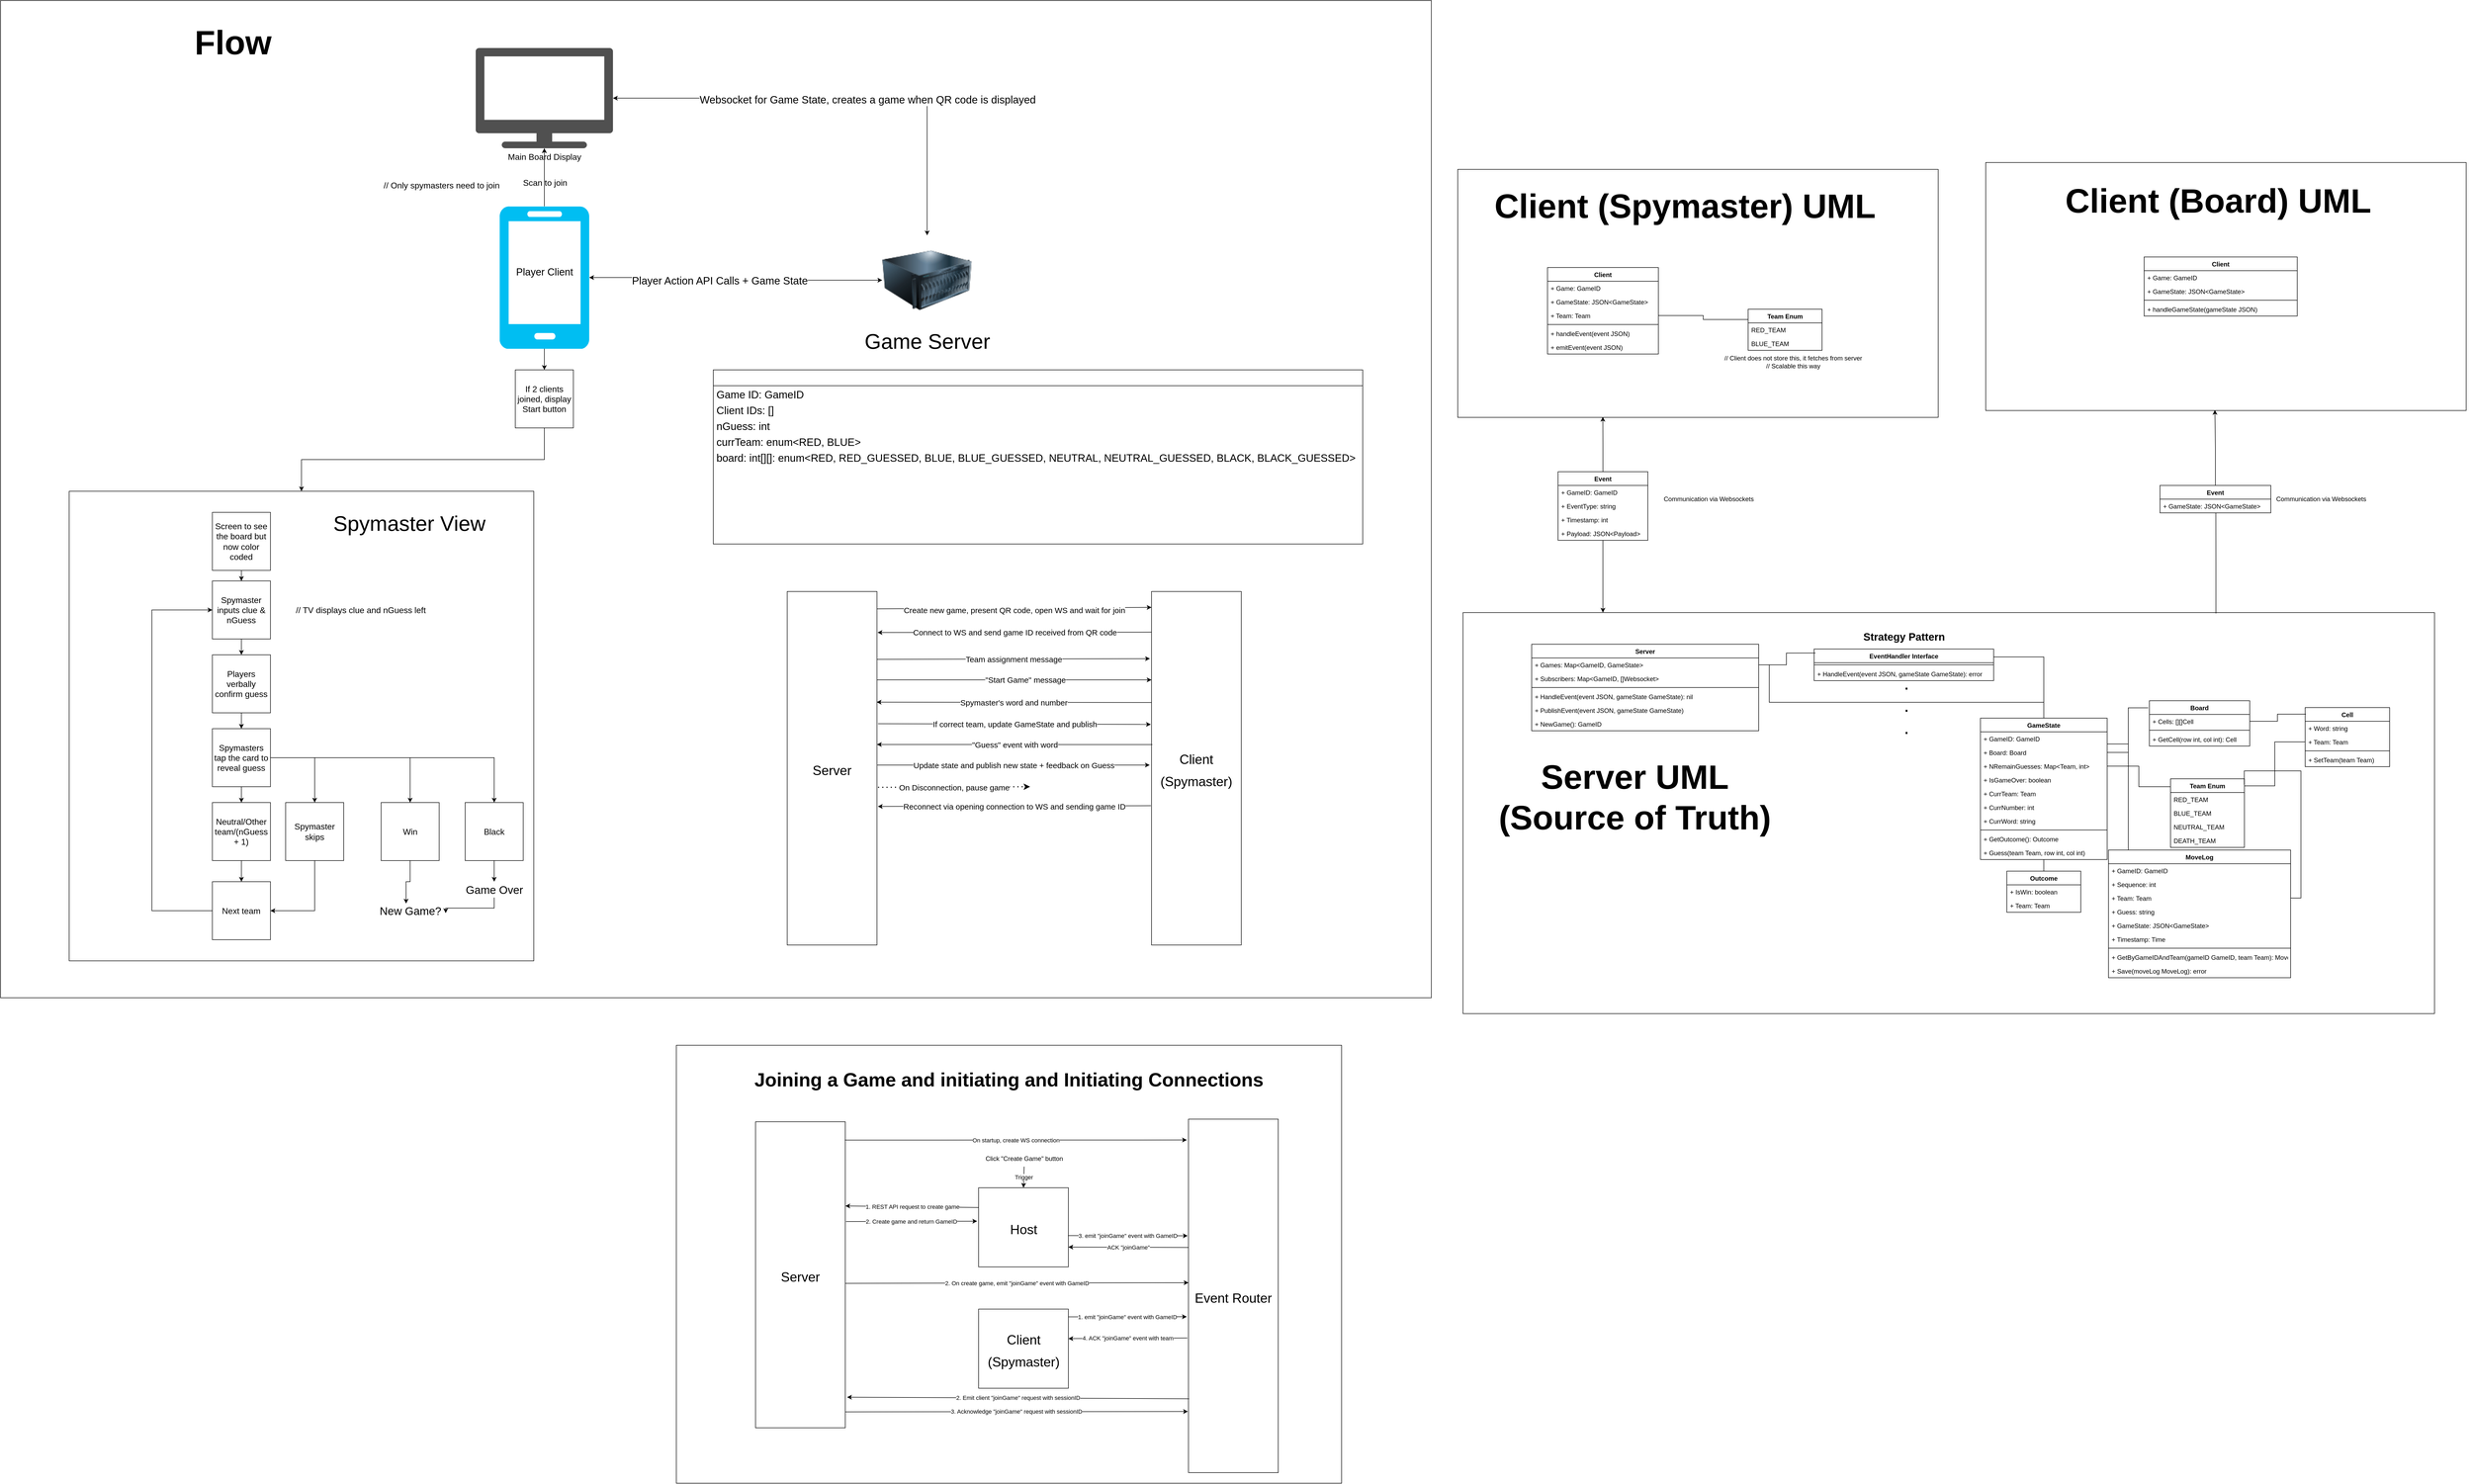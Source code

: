 <mxfile version="20.0.3" type="device"><diagram id="eKOl7I04I3RqvvIm3mIT" name="Page-1"><mxGraphModel dx="2416" dy="1014" grid="1" gridSize="10" guides="1" tooltips="1" connect="1" arrows="1" fold="1" page="1" pageScale="1" pageWidth="850" pageHeight="1100" math="0" shadow="0"><root><mxCell id="0"/><mxCell id="1" parent="0"/><mxCell id="Bn85tjoYDqHKrBX4OfkU-74" value="" style="group;movable=0;resizable=0;rotatable=0;deletable=0;editable=0;connectable=0;" parent="1" vertex="1" connectable="0"><mxGeometry x="-620" y="20" width="2710" height="1890" as="geometry"/></mxCell><mxCell id="Bn85tjoYDqHKrBX4OfkU-70" value="" style="rounded=0;whiteSpace=wrap;html=1;movable=0;resizable=0;rotatable=0;deletable=0;editable=0;connectable=0;" parent="Bn85tjoYDqHKrBX4OfkU-74" vertex="1"><mxGeometry width="2710" height="1890" as="geometry"/></mxCell><mxCell id="Z1jZLjbEhrjlkGBgZ7YE-8" value="" style="group" parent="Bn85tjoYDqHKrBX4OfkU-74" vertex="1" connectable="0"><mxGeometry x="945" y="390" width="170" height="270" as="geometry"/></mxCell><mxCell id="Z1jZLjbEhrjlkGBgZ7YE-6" value="" style="verticalLabelPosition=bottom;html=1;verticalAlign=top;align=center;strokeColor=none;fillColor=#00BEF2;shape=mxgraph.azure.mobile;pointerEvents=1;fontSize=19;" parent="Z1jZLjbEhrjlkGBgZ7YE-8" vertex="1"><mxGeometry width="170" height="270" as="geometry"/></mxCell><mxCell id="Z1jZLjbEhrjlkGBgZ7YE-7" value="Player Client" style="text;html=1;align=center;verticalAlign=middle;resizable=0;points=[];autosize=1;strokeColor=none;fillColor=none;fontSize=19;" parent="Z1jZLjbEhrjlkGBgZ7YE-8" vertex="1"><mxGeometry x="25" y="110" width="120" height="30" as="geometry"/></mxCell><mxCell id="Z1jZLjbEhrjlkGBgZ7YE-11" value="" style="group" parent="Bn85tjoYDqHKrBX4OfkU-74" vertex="1" connectable="0"><mxGeometry x="900" y="90" width="260" height="190" as="geometry"/></mxCell><mxCell id="Z1jZLjbEhrjlkGBgZ7YE-12" value="&lt;font style=&quot;font-size: 16px&quot;&gt;Main Board Display&lt;/font&gt;" style="sketch=0;pointerEvents=1;shadow=0;dashed=0;html=1;strokeColor=none;fillColor=#505050;labelPosition=center;verticalLabelPosition=bottom;verticalAlign=top;outlineConnect=0;align=center;shape=mxgraph.office.devices.tv;" parent="Z1jZLjbEhrjlkGBgZ7YE-11" vertex="1"><mxGeometry width="260" height="190" as="geometry"/></mxCell><mxCell id="Z1jZLjbEhrjlkGBgZ7YE-9" value="" style="shape=image;html=1;verticalAlign=top;verticalLabelPosition=bottom;labelBackgroundColor=#ffffff;imageAspect=0;aspect=fixed;image=https://cdn2.iconfinder.com/data/icons/boxicons-regular-vol-3/24/bx-qr-scan-128.png;fontSize=19;container=1;" parent="Z1jZLjbEhrjlkGBgZ7YE-11" vertex="1"><mxGeometry x="90" y="40" width="80" height="80" as="geometry"/></mxCell><mxCell id="Z1jZLjbEhrjlkGBgZ7YE-15" style="edgeStyle=orthogonalEdgeStyle;rounded=0;orthogonalLoop=1;jettySize=auto;html=1;fontSize=16;" parent="Bn85tjoYDqHKrBX4OfkU-74" source="Z1jZLjbEhrjlkGBgZ7YE-6" target="Z1jZLjbEhrjlkGBgZ7YE-12" edge="1"><mxGeometry relative="1" as="geometry"/></mxCell><mxCell id="Z1jZLjbEhrjlkGBgZ7YE-16" value="Scan to join" style="edgeLabel;html=1;align=center;verticalAlign=middle;resizable=0;points=[];fontSize=16;" parent="Z1jZLjbEhrjlkGBgZ7YE-15" vertex="1" connectable="0"><mxGeometry x="-0.177" y="-1" relative="1" as="geometry"><mxPoint as="offset"/></mxGeometry></mxCell><mxCell id="Z1jZLjbEhrjlkGBgZ7YE-24" value="// Only spymasters need to join" style="text;html=1;align=center;verticalAlign=middle;resizable=0;points=[];autosize=1;strokeColor=none;fillColor=none;fontSize=16;" parent="Bn85tjoYDqHKrBX4OfkU-74" vertex="1"><mxGeometry x="715" y="340" width="240" height="20" as="geometry"/></mxCell><mxCell id="Z1jZLjbEhrjlkGBgZ7YE-41" value="&lt;b style=&quot;font-size: 64px;&quot;&gt;&lt;font style=&quot;font-size: 64px;&quot;&gt;Flow&lt;/font&gt;&lt;/b&gt;" style="text;html=1;align=center;verticalAlign=middle;resizable=0;points=[];autosize=1;strokeColor=none;fillColor=none;fontSize=64;" parent="Bn85tjoYDqHKrBX4OfkU-74" vertex="1"><mxGeometry x="360" y="40" width="160" height="80" as="geometry"/></mxCell><mxCell id="Z1jZLjbEhrjlkGBgZ7YE-49" value="If 2 clients joined, display Start button" style="whiteSpace=wrap;html=1;aspect=fixed;fontSize=16;" parent="Bn85tjoYDqHKrBX4OfkU-74" vertex="1"><mxGeometry x="975" y="700" width="110" height="110" as="geometry"/></mxCell><mxCell id="Z1jZLjbEhrjlkGBgZ7YE-50" style="edgeStyle=orthogonalEdgeStyle;rounded=0;orthogonalLoop=1;jettySize=auto;html=1;entryX=0.5;entryY=0;entryDx=0;entryDy=0;fontSize=21;" parent="Bn85tjoYDqHKrBX4OfkU-74" source="Z1jZLjbEhrjlkGBgZ7YE-6" target="Z1jZLjbEhrjlkGBgZ7YE-49" edge="1"><mxGeometry relative="1" as="geometry"/></mxCell><mxCell id="Z1jZLjbEhrjlkGBgZ7YE-53" value="" style="group" parent="Bn85tjoYDqHKrBX4OfkU-74" vertex="1" connectable="0"><mxGeometry x="130" y="930" width="904.249" height="890" as="geometry"/></mxCell><mxCell id="Z1jZLjbEhrjlkGBgZ7YE-52" value="" style="rounded=0;whiteSpace=wrap;html=1;fontSize=21;" parent="Z1jZLjbEhrjlkGBgZ7YE-53" vertex="1"><mxGeometry width="880" height="890" as="geometry"/></mxCell><mxCell id="Z1jZLjbEhrjlkGBgZ7YE-23" value="Screen to see the board but now color coded" style="whiteSpace=wrap;html=1;aspect=fixed;fontSize=16;" parent="Z1jZLjbEhrjlkGBgZ7YE-53" vertex="1"><mxGeometry x="271.233" y="40" width="110" height="110" as="geometry"/></mxCell><mxCell id="Z1jZLjbEhrjlkGBgZ7YE-26" value="Spymaster inputs clue &amp;amp; nGuess" style="whiteSpace=wrap;html=1;aspect=fixed;fontSize=16;" parent="Z1jZLjbEhrjlkGBgZ7YE-53" vertex="1"><mxGeometry x="271.233" y="170" width="110" height="110" as="geometry"/></mxCell><mxCell id="Z1jZLjbEhrjlkGBgZ7YE-27" value="" style="edgeStyle=orthogonalEdgeStyle;rounded=0;orthogonalLoop=1;jettySize=auto;html=1;fontSize=16;" parent="Z1jZLjbEhrjlkGBgZ7YE-53" source="Z1jZLjbEhrjlkGBgZ7YE-23" target="Z1jZLjbEhrjlkGBgZ7YE-26" edge="1"><mxGeometry relative="1" as="geometry"/></mxCell><mxCell id="Z1jZLjbEhrjlkGBgZ7YE-28" value="Players verbally confirm guess" style="whiteSpace=wrap;html=1;aspect=fixed;fontSize=16;" parent="Z1jZLjbEhrjlkGBgZ7YE-53" vertex="1"><mxGeometry x="271.233" y="310" width="110" height="110" as="geometry"/></mxCell><mxCell id="Z1jZLjbEhrjlkGBgZ7YE-29" style="edgeStyle=orthogonalEdgeStyle;rounded=0;orthogonalLoop=1;jettySize=auto;html=1;entryX=0.5;entryY=0;entryDx=0;entryDy=0;fontSize=16;" parent="Z1jZLjbEhrjlkGBgZ7YE-53" source="Z1jZLjbEhrjlkGBgZ7YE-26" target="Z1jZLjbEhrjlkGBgZ7YE-28" edge="1"><mxGeometry relative="1" as="geometry"/></mxCell><mxCell id="Z1jZLjbEhrjlkGBgZ7YE-126" style="edgeStyle=orthogonalEdgeStyle;rounded=0;orthogonalLoop=1;jettySize=auto;html=1;entryX=0.5;entryY=0;entryDx=0;entryDy=0;fontSize=20;startArrow=none;startFill=0;" parent="Z1jZLjbEhrjlkGBgZ7YE-53" source="Z1jZLjbEhrjlkGBgZ7YE-30" target="Z1jZLjbEhrjlkGBgZ7YE-120" edge="1"><mxGeometry relative="1" as="geometry"/></mxCell><mxCell id="Z1jZLjbEhrjlkGBgZ7YE-30" value="Spymasters tap the card to reveal guess" style="whiteSpace=wrap;html=1;aspect=fixed;fontSize=16;" parent="Z1jZLjbEhrjlkGBgZ7YE-53" vertex="1"><mxGeometry x="271.233" y="450" width="110" height="110" as="geometry"/></mxCell><mxCell id="Z1jZLjbEhrjlkGBgZ7YE-31" style="edgeStyle=orthogonalEdgeStyle;rounded=0;orthogonalLoop=1;jettySize=auto;html=1;fontSize=16;" parent="Z1jZLjbEhrjlkGBgZ7YE-53" source="Z1jZLjbEhrjlkGBgZ7YE-28" target="Z1jZLjbEhrjlkGBgZ7YE-30" edge="1"><mxGeometry relative="1" as="geometry"/></mxCell><mxCell id="Z1jZLjbEhrjlkGBgZ7YE-32" value="Neutral/Other team/(nGuess + 1)" style="whiteSpace=wrap;html=1;aspect=fixed;fontSize=16;" parent="Z1jZLjbEhrjlkGBgZ7YE-53" vertex="1"><mxGeometry x="271.233" y="590" width="110" height="110" as="geometry"/></mxCell><mxCell id="Z1jZLjbEhrjlkGBgZ7YE-33" style="edgeStyle=orthogonalEdgeStyle;rounded=0;orthogonalLoop=1;jettySize=auto;html=1;fontSize=16;" parent="Z1jZLjbEhrjlkGBgZ7YE-53" source="Z1jZLjbEhrjlkGBgZ7YE-30" target="Z1jZLjbEhrjlkGBgZ7YE-32" edge="1"><mxGeometry relative="1" as="geometry"/></mxCell><mxCell id="Z1jZLjbEhrjlkGBgZ7YE-37" style="edgeStyle=orthogonalEdgeStyle;rounded=0;orthogonalLoop=1;jettySize=auto;html=1;entryX=0;entryY=0.5;entryDx=0;entryDy=0;fontSize=16;" parent="Z1jZLjbEhrjlkGBgZ7YE-53" source="Z1jZLjbEhrjlkGBgZ7YE-35" target="Z1jZLjbEhrjlkGBgZ7YE-26" edge="1"><mxGeometry relative="1" as="geometry"><Array as="points"><mxPoint x="156.712" y="795"/><mxPoint x="156.712" y="225"/></Array></mxGeometry></mxCell><mxCell id="Z1jZLjbEhrjlkGBgZ7YE-35" value="Next team" style="whiteSpace=wrap;html=1;aspect=fixed;fontSize=16;" parent="Z1jZLjbEhrjlkGBgZ7YE-53" vertex="1"><mxGeometry x="271.233" y="740" width="110" height="110" as="geometry"/></mxCell><mxCell id="Z1jZLjbEhrjlkGBgZ7YE-36" value="" style="edgeStyle=orthogonalEdgeStyle;rounded=0;orthogonalLoop=1;jettySize=auto;html=1;fontSize=16;" parent="Z1jZLjbEhrjlkGBgZ7YE-53" source="Z1jZLjbEhrjlkGBgZ7YE-32" target="Z1jZLjbEhrjlkGBgZ7YE-35" edge="1"><mxGeometry relative="1" as="geometry"/></mxCell><mxCell id="Z1jZLjbEhrjlkGBgZ7YE-40" style="edgeStyle=orthogonalEdgeStyle;rounded=0;orthogonalLoop=1;jettySize=auto;html=1;entryX=1;entryY=0.5;entryDx=0;entryDy=0;fontSize=16;exitX=0.5;exitY=1;exitDx=0;exitDy=0;" parent="Z1jZLjbEhrjlkGBgZ7YE-53" source="Z1jZLjbEhrjlkGBgZ7YE-38" target="Z1jZLjbEhrjlkGBgZ7YE-35" edge="1"><mxGeometry relative="1" as="geometry"/></mxCell><mxCell id="Z1jZLjbEhrjlkGBgZ7YE-38" value="Spymaster skips" style="whiteSpace=wrap;html=1;aspect=fixed;fontSize=16;" parent="Z1jZLjbEhrjlkGBgZ7YE-53" vertex="1"><mxGeometry x="409.997" y="590" width="110" height="110" as="geometry"/></mxCell><mxCell id="Z1jZLjbEhrjlkGBgZ7YE-39" style="edgeStyle=orthogonalEdgeStyle;rounded=0;orthogonalLoop=1;jettySize=auto;html=1;fontSize=16;" parent="Z1jZLjbEhrjlkGBgZ7YE-53" source="Z1jZLjbEhrjlkGBgZ7YE-30" target="Z1jZLjbEhrjlkGBgZ7YE-38" edge="1"><mxGeometry relative="1" as="geometry"/></mxCell><mxCell id="Z1jZLjbEhrjlkGBgZ7YE-43" value="// TV displays clue and nGuess left" style="text;html=1;align=center;verticalAlign=middle;resizable=0;points=[];autosize=1;strokeColor=none;fillColor=none;fontSize=16;" parent="Z1jZLjbEhrjlkGBgZ7YE-53" vertex="1"><mxGeometry x="421.918" y="215" width="260" height="20" as="geometry"/></mxCell><mxCell id="Z1jZLjbEhrjlkGBgZ7YE-44" value="Win" style="whiteSpace=wrap;html=1;aspect=fixed;fontSize=16;" parent="Z1jZLjbEhrjlkGBgZ7YE-53" vertex="1"><mxGeometry x="590.819" y="590" width="110" height="110" as="geometry"/></mxCell><mxCell id="Z1jZLjbEhrjlkGBgZ7YE-45" style="edgeStyle=orthogonalEdgeStyle;rounded=0;orthogonalLoop=1;jettySize=auto;html=1;fontSize=60;" parent="Z1jZLjbEhrjlkGBgZ7YE-53" source="Z1jZLjbEhrjlkGBgZ7YE-30" target="Z1jZLjbEhrjlkGBgZ7YE-44" edge="1"><mxGeometry relative="1" as="geometry"/></mxCell><mxCell id="Z1jZLjbEhrjlkGBgZ7YE-48" value="&lt;font style=&quot;font-size: 21px&quot;&gt;New Game?&lt;/font&gt;" style="text;html=1;align=center;verticalAlign=middle;resizable=0;points=[];autosize=1;strokeColor=none;fillColor=none;fontSize=16;" parent="Z1jZLjbEhrjlkGBgZ7YE-53" vertex="1"><mxGeometry x="580.814" y="780" width="130" height="30" as="geometry"/></mxCell><mxCell id="Z1jZLjbEhrjlkGBgZ7YE-46" style="edgeStyle=orthogonalEdgeStyle;rounded=0;orthogonalLoop=1;jettySize=auto;html=1;fontSize=60;entryX=0.441;entryY=0.047;entryDx=0;entryDy=0;entryPerimeter=0;" parent="Z1jZLjbEhrjlkGBgZ7YE-53" source="Z1jZLjbEhrjlkGBgZ7YE-44" target="Z1jZLjbEhrjlkGBgZ7YE-48" edge="1"><mxGeometry relative="1" as="geometry"><mxPoint x="717.26" y="750" as="targetPoint"/></mxGeometry></mxCell><mxCell id="Z1jZLjbEhrjlkGBgZ7YE-54" value="&lt;font style=&quot;font-size: 40px&quot;&gt;Spymaster View&lt;/font&gt;" style="text;html=1;align=center;verticalAlign=middle;resizable=0;points=[];autosize=1;strokeColor=none;fillColor=none;fontSize=21;" parent="Z1jZLjbEhrjlkGBgZ7YE-53" vertex="1"><mxGeometry x="494.247" y="40" width="300" height="40" as="geometry"/></mxCell><mxCell id="Z1jZLjbEhrjlkGBgZ7YE-124" style="edgeStyle=orthogonalEdgeStyle;rounded=0;orthogonalLoop=1;jettySize=auto;html=1;fontSize=20;startArrow=none;startFill=0;" parent="Z1jZLjbEhrjlkGBgZ7YE-53" source="Z1jZLjbEhrjlkGBgZ7YE-120" target="Z1jZLjbEhrjlkGBgZ7YE-123" edge="1"><mxGeometry relative="1" as="geometry"/></mxCell><mxCell id="Z1jZLjbEhrjlkGBgZ7YE-120" value="Black" style="whiteSpace=wrap;html=1;aspect=fixed;fontSize=16;" parent="Z1jZLjbEhrjlkGBgZ7YE-53" vertex="1"><mxGeometry x="749.999" y="590" width="110" height="110" as="geometry"/></mxCell><mxCell id="Z1jZLjbEhrjlkGBgZ7YE-125" style="edgeStyle=orthogonalEdgeStyle;rounded=0;orthogonalLoop=1;jettySize=auto;html=1;entryX=1.018;entryY=0.649;entryDx=0;entryDy=0;entryPerimeter=0;fontSize=20;startArrow=none;startFill=0;" parent="Z1jZLjbEhrjlkGBgZ7YE-53" source="Z1jZLjbEhrjlkGBgZ7YE-123" target="Z1jZLjbEhrjlkGBgZ7YE-48" edge="1"><mxGeometry relative="1" as="geometry"><Array as="points"><mxPoint x="805" y="790"/><mxPoint x="713" y="790"/></Array></mxGeometry></mxCell><mxCell id="Z1jZLjbEhrjlkGBgZ7YE-123" value="&lt;span style=&quot;font-size: 21px&quot;&gt;Game Over&lt;/span&gt;" style="text;html=1;align=center;verticalAlign=middle;resizable=0;points=[];autosize=1;strokeColor=none;fillColor=none;fontSize=16;" parent="Z1jZLjbEhrjlkGBgZ7YE-53" vertex="1"><mxGeometry x="744.994" y="740" width="120" height="30" as="geometry"/></mxCell><mxCell id="Z1jZLjbEhrjlkGBgZ7YE-55" style="edgeStyle=orthogonalEdgeStyle;rounded=0;orthogonalLoop=1;jettySize=auto;html=1;entryX=0.5;entryY=0;entryDx=0;entryDy=0;fontSize=40;" parent="Bn85tjoYDqHKrBX4OfkU-74" source="Z1jZLjbEhrjlkGBgZ7YE-49" target="Z1jZLjbEhrjlkGBgZ7YE-52" edge="1"><mxGeometry relative="1" as="geometry"/></mxCell><mxCell id="Z1jZLjbEhrjlkGBgZ7YE-82" value="Game Server" style="image;html=1;image=img/lib/clip_art/computers/Server_128x128.png;fontSize=40;" parent="Bn85tjoYDqHKrBX4OfkU-74" vertex="1"><mxGeometry x="1670" y="445" width="170" height="170" as="geometry"/></mxCell><mxCell id="Z1jZLjbEhrjlkGBgZ7YE-83" style="edgeStyle=orthogonalEdgeStyle;rounded=0;orthogonalLoop=1;jettySize=auto;html=1;entryX=0.5;entryY=0;entryDx=0;entryDy=0;fontSize=40;startArrow=classic;startFill=1;" parent="Bn85tjoYDqHKrBX4OfkU-74" source="Z1jZLjbEhrjlkGBgZ7YE-12" target="Z1jZLjbEhrjlkGBgZ7YE-82" edge="1"><mxGeometry relative="1" as="geometry"/></mxCell><mxCell id="Z1jZLjbEhrjlkGBgZ7YE-84" value="Websocket for Game State, creates a game when QR code is displayed" style="edgeLabel;html=1;align=center;verticalAlign=middle;resizable=0;points=[];fontSize=20;" parent="Z1jZLjbEhrjlkGBgZ7YE-83" vertex="1" connectable="0"><mxGeometry x="0.127" y="-2" relative="1" as="geometry"><mxPoint as="offset"/></mxGeometry></mxCell><mxCell id="Z1jZLjbEhrjlkGBgZ7YE-85" style="edgeStyle=orthogonalEdgeStyle;rounded=0;orthogonalLoop=1;jettySize=auto;html=1;entryX=0;entryY=0.5;entryDx=0;entryDy=0;fontSize=40;startArrow=classic;startFill=1;" parent="Bn85tjoYDqHKrBX4OfkU-74" source="Z1jZLjbEhrjlkGBgZ7YE-6" target="Z1jZLjbEhrjlkGBgZ7YE-82" edge="1"><mxGeometry relative="1" as="geometry"/></mxCell><mxCell id="Z1jZLjbEhrjlkGBgZ7YE-86" value="&lt;font style=&quot;font-size: 20px&quot;&gt;Player Action API Calls + Game State&lt;/font&gt;" style="edgeLabel;html=1;align=center;verticalAlign=middle;resizable=0;points=[];fontSize=40;" parent="Z1jZLjbEhrjlkGBgZ7YE-85" vertex="1" connectable="0"><mxGeometry x="-0.118" y="2" relative="1" as="geometry"><mxPoint as="offset"/></mxGeometry></mxCell><mxCell id="Z1jZLjbEhrjlkGBgZ7YE-101" value="  " style="swimlane;fontStyle=0;childLayout=stackLayout;horizontal=1;startSize=30;horizontalStack=0;resizeParent=1;resizeParentMax=0;resizeLast=0;collapsible=1;marginBottom=0;fontSize=20;" parent="Bn85tjoYDqHKrBX4OfkU-74" vertex="1"><mxGeometry x="1350" y="700" width="1230" height="330" as="geometry"><mxRectangle x="1080" y="740" width="140" height="30" as="alternateBounds"/></mxGeometry></mxCell><mxCell id="Z1jZLjbEhrjlkGBgZ7YE-102" value="Game ID: GameID" style="text;strokeColor=none;fillColor=none;align=left;verticalAlign=middle;spacingLeft=4;spacingRight=4;overflow=hidden;points=[[0,0.5],[1,0.5]];portConstraint=eastwest;rotatable=0;fontSize=20;" parent="Z1jZLjbEhrjlkGBgZ7YE-101" vertex="1"><mxGeometry y="30" width="1230" height="30" as="geometry"/></mxCell><mxCell id="Z1jZLjbEhrjlkGBgZ7YE-103" value="Client IDs: []" style="text;strokeColor=none;fillColor=none;align=left;verticalAlign=middle;spacingLeft=4;spacingRight=4;overflow=hidden;points=[[0,0.5],[1,0.5]];portConstraint=eastwest;rotatable=0;fontSize=20;" parent="Z1jZLjbEhrjlkGBgZ7YE-101" vertex="1"><mxGeometry y="60" width="1230" height="30" as="geometry"/></mxCell><mxCell id="Z1jZLjbEhrjlkGBgZ7YE-104" value="nGuess: int" style="text;strokeColor=none;fillColor=none;align=left;verticalAlign=middle;spacingLeft=4;spacingRight=4;overflow=hidden;points=[[0,0.5],[1,0.5]];portConstraint=eastwest;rotatable=0;fontSize=20;" parent="Z1jZLjbEhrjlkGBgZ7YE-101" vertex="1"><mxGeometry y="90" width="1230" height="30" as="geometry"/></mxCell><mxCell id="Z1jZLjbEhrjlkGBgZ7YE-113" value="currTeam: enum&lt;RED, BLUE&gt;" style="text;strokeColor=none;fillColor=none;align=left;verticalAlign=middle;spacingLeft=4;spacingRight=4;overflow=hidden;points=[[0,0.5],[1,0.5]];portConstraint=eastwest;rotatable=0;fontSize=20;" parent="Z1jZLjbEhrjlkGBgZ7YE-101" vertex="1"><mxGeometry y="120" width="1230" height="30" as="geometry"/></mxCell><mxCell id="Z1jZLjbEhrjlkGBgZ7YE-119" value="board: int[][]: enum&lt;RED, RED_GUESSED, BLUE, BLUE_GUESSED, NEUTRAL, NEUTRAL_GUESSED, BLACK, BLACK_GUESSED&gt;" style="text;strokeColor=none;fillColor=none;align=left;verticalAlign=middle;spacingLeft=4;spacingRight=4;overflow=hidden;points=[[0,0.5],[1,0.5]];portConstraint=eastwest;rotatable=0;fontSize=20;" parent="Z1jZLjbEhrjlkGBgZ7YE-101" vertex="1"><mxGeometry y="150" width="1230" height="30" as="geometry"/></mxCell><mxCell id="Z1jZLjbEhrjlkGBgZ7YE-118" style="text;strokeColor=none;fillColor=none;align=left;verticalAlign=middle;spacingLeft=4;spacingRight=4;overflow=hidden;points=[[0,0.5],[1,0.5]];portConstraint=eastwest;rotatable=0;fontSize=20;" parent="Z1jZLjbEhrjlkGBgZ7YE-101" vertex="1"><mxGeometry y="180" width="1230" height="30" as="geometry"/></mxCell><mxCell id="Z1jZLjbEhrjlkGBgZ7YE-117" style="text;strokeColor=none;fillColor=none;align=left;verticalAlign=middle;spacingLeft=4;spacingRight=4;overflow=hidden;points=[[0,0.5],[1,0.5]];portConstraint=eastwest;rotatable=0;fontSize=20;" parent="Z1jZLjbEhrjlkGBgZ7YE-101" vertex="1"><mxGeometry y="210" width="1230" height="30" as="geometry"/></mxCell><mxCell id="Z1jZLjbEhrjlkGBgZ7YE-116" style="text;strokeColor=none;fillColor=none;align=left;verticalAlign=middle;spacingLeft=4;spacingRight=4;overflow=hidden;points=[[0,0.5],[1,0.5]];portConstraint=eastwest;rotatable=0;fontSize=20;" parent="Z1jZLjbEhrjlkGBgZ7YE-101" vertex="1"><mxGeometry y="240" width="1230" height="30" as="geometry"/></mxCell><mxCell id="Z1jZLjbEhrjlkGBgZ7YE-115" style="text;strokeColor=none;fillColor=none;align=left;verticalAlign=middle;spacingLeft=4;spacingRight=4;overflow=hidden;points=[[0,0.5],[1,0.5]];portConstraint=eastwest;rotatable=0;fontSize=20;" parent="Z1jZLjbEhrjlkGBgZ7YE-101" vertex="1"><mxGeometry y="270" width="1230" height="30" as="geometry"/></mxCell><mxCell id="Z1jZLjbEhrjlkGBgZ7YE-114" style="text;strokeColor=none;fillColor=none;align=left;verticalAlign=middle;spacingLeft=4;spacingRight=4;overflow=hidden;points=[[0,0.5],[1,0.5]];portConstraint=eastwest;rotatable=0;fontSize=20;" parent="Z1jZLjbEhrjlkGBgZ7YE-101" vertex="1"><mxGeometry y="300" width="1230" height="30" as="geometry"/></mxCell><mxCell id="udQbQ-bVocrR9HsnSEGD-100" value="" style="group" parent="Bn85tjoYDqHKrBX4OfkU-74" vertex="1" connectable="0"><mxGeometry x="1490" y="1120" width="860" height="670" as="geometry"/></mxCell><mxCell id="udQbQ-bVocrR9HsnSEGD-84" value="&lt;font style=&quot;font-size: 25px;&quot;&gt;Server&lt;br&gt;&lt;/font&gt;" style="rounded=0;whiteSpace=wrap;html=1;shadow=0;fontSize=35;" parent="udQbQ-bVocrR9HsnSEGD-100" vertex="1"><mxGeometry width="170" height="670" as="geometry"/></mxCell><mxCell id="udQbQ-bVocrR9HsnSEGD-89" value="Connect to WS and send game ID received from QR code" style="endArrow=classic;html=1;rounded=0;fontSize=15;exitX=0.003;exitY=0.115;exitDx=0;exitDy=0;exitPerimeter=0;entryX=1.007;entryY=0.116;entryDx=0;entryDy=0;entryPerimeter=0;" parent="udQbQ-bVocrR9HsnSEGD-100" source="udQbQ-bVocrR9HsnSEGD-83" target="udQbQ-bVocrR9HsnSEGD-84" edge="1"><mxGeometry width="50" height="50" relative="1" as="geometry"><mxPoint x="510" y="440" as="sourcePoint"/><mxPoint x="560" y="390" as="targetPoint"/></mxGeometry></mxCell><mxCell id="udQbQ-bVocrR9HsnSEGD-83" value="&lt;font style=&quot;font-size: 25px;&quot;&gt;Client&lt;br&gt;(Spymaster)&lt;br&gt;&lt;/font&gt;" style="rounded=0;whiteSpace=wrap;html=1;shadow=0;fontSize=35;" parent="udQbQ-bVocrR9HsnSEGD-100" vertex="1"><mxGeometry x="690" width="170" height="670" as="geometry"/></mxCell><mxCell id="udQbQ-bVocrR9HsnSEGD-90" value="Team assignment message" style="endArrow=classic;html=1;rounded=0;fontSize=15;exitX=1.002;exitY=0.192;exitDx=0;exitDy=0;exitPerimeter=0;entryX=-0.018;entryY=0.19;entryDx=0;entryDy=0;entryPerimeter=0;" parent="udQbQ-bVocrR9HsnSEGD-100" source="udQbQ-bVocrR9HsnSEGD-84" target="udQbQ-bVocrR9HsnSEGD-83" edge="1"><mxGeometry width="50" height="50" relative="1" as="geometry"><mxPoint x="510" y="390" as="sourcePoint"/><mxPoint x="560" y="340" as="targetPoint"/></mxGeometry></mxCell><mxCell id="udQbQ-bVocrR9HsnSEGD-91" value="" style="endArrow=classic;html=1;rounded=0;fontSize=15;exitX=1;exitY=0.25;exitDx=0;exitDy=0;entryX=0;entryY=0.25;entryDx=0;entryDy=0;" parent="udQbQ-bVocrR9HsnSEGD-100" source="udQbQ-bVocrR9HsnSEGD-84" target="udQbQ-bVocrR9HsnSEGD-83" edge="1"><mxGeometry width="50" height="50" relative="1" as="geometry"><mxPoint x="510" y="390" as="sourcePoint"/><mxPoint x="320" y="320" as="targetPoint"/></mxGeometry></mxCell><mxCell id="udQbQ-bVocrR9HsnSEGD-92" value="&quot;Start Game&quot; message" style="edgeLabel;html=1;align=center;verticalAlign=middle;resizable=0;points=[];fontSize=15;" parent="udQbQ-bVocrR9HsnSEGD-91" vertex="1" connectable="0"><mxGeometry x="0.079" y="1" relative="1" as="geometry"><mxPoint as="offset"/></mxGeometry></mxCell><mxCell id="udQbQ-bVocrR9HsnSEGD-93" value="Spymaster's word and number" style="endArrow=classic;html=1;rounded=0;fontSize=15;entryX=0.997;entryY=0.313;entryDx=0;entryDy=0;entryPerimeter=0;exitX=-0.003;exitY=0.314;exitDx=0;exitDy=0;exitPerimeter=0;" parent="udQbQ-bVocrR9HsnSEGD-100" source="udQbQ-bVocrR9HsnSEGD-83" target="udQbQ-bVocrR9HsnSEGD-84" edge="1"><mxGeometry width="50" height="50" relative="1" as="geometry"><mxPoint x="520" y="350" as="sourcePoint"/><mxPoint x="570" y="300" as="targetPoint"/></mxGeometry></mxCell><mxCell id="udQbQ-bVocrR9HsnSEGD-95" value="If correct team, update GameState and publish" style="endArrow=classic;html=1;rounded=0;fontSize=15;exitX=1.012;exitY=0.374;exitDx=0;exitDy=0;exitPerimeter=0;entryX=-0.008;entryY=0.376;entryDx=0;entryDy=0;entryPerimeter=0;" parent="udQbQ-bVocrR9HsnSEGD-100" source="udQbQ-bVocrR9HsnSEGD-84" target="udQbQ-bVocrR9HsnSEGD-83" edge="1"><mxGeometry width="50" height="50" relative="1" as="geometry"><mxPoint x="570" y="330" as="sourcePoint"/><mxPoint x="620" y="280" as="targetPoint"/></mxGeometry></mxCell><mxCell id="udQbQ-bVocrR9HsnSEGD-96" value="&quot;Guess&quot; event with word" style="endArrow=classic;html=1;rounded=0;fontSize=15;exitX=0.009;exitY=0.433;exitDx=0;exitDy=0;exitPerimeter=0;" parent="udQbQ-bVocrR9HsnSEGD-100" source="udQbQ-bVocrR9HsnSEGD-83" edge="1"><mxGeometry width="50" height="50" relative="1" as="geometry"><mxPoint x="520" y="400" as="sourcePoint"/><mxPoint x="170" y="290" as="targetPoint"/></mxGeometry></mxCell><mxCell id="udQbQ-bVocrR9HsnSEGD-97" value="Update state and publish new state + feedback on Guess" style="endArrow=classic;html=1;rounded=0;fontSize=15;exitX=1.005;exitY=0.491;exitDx=0;exitDy=0;exitPerimeter=0;entryX=-0.02;entryY=0.491;entryDx=0;entryDy=0;entryPerimeter=0;" parent="udQbQ-bVocrR9HsnSEGD-100" source="udQbQ-bVocrR9HsnSEGD-84" target="udQbQ-bVocrR9HsnSEGD-83" edge="1"><mxGeometry width="50" height="50" relative="1" as="geometry"><mxPoint x="520" y="400" as="sourcePoint"/><mxPoint x="570" y="350" as="targetPoint"/></mxGeometry></mxCell><mxCell id="udQbQ-bVocrR9HsnSEGD-98" value="On Disconnection, pause game" style="endArrow=classic;dashed=1;html=1;dashPattern=1 3;strokeWidth=2;rounded=0;fontSize=15;exitX=1.012;exitY=0.554;exitDx=0;exitDy=0;exitPerimeter=0;endFill=1;" parent="udQbQ-bVocrR9HsnSEGD-100" source="udQbQ-bVocrR9HsnSEGD-84" edge="1"><mxGeometry width="50" height="50" relative="1" as="geometry"><mxPoint x="400" y="470" as="sourcePoint"/><mxPoint x="460" y="370" as="targetPoint"/></mxGeometry></mxCell><mxCell id="udQbQ-bVocrR9HsnSEGD-88" value="&lt;font style=&quot;font-size: 15px;&quot;&gt;Create new game, present QR code, open WS and wait for join&lt;/font&gt;" style="endArrow=classic;html=1;rounded=0;fontSize=25;exitX=0.997;exitY=0.049;exitDx=0;exitDy=0;exitPerimeter=0;entryX=0;entryY=0.045;entryDx=0;entryDy=0;entryPerimeter=0;" parent="udQbQ-bVocrR9HsnSEGD-100" source="udQbQ-bVocrR9HsnSEGD-84" target="udQbQ-bVocrR9HsnSEGD-83" edge="1"><mxGeometry width="50" height="50" relative="1" as="geometry"><mxPoint x="510" y="440" as="sourcePoint"/><mxPoint x="690" y="30" as="targetPoint"/></mxGeometry></mxCell><mxCell id="udQbQ-bVocrR9HsnSEGD-99" value="Reconnect via opening connection to WS and sending game ID" style="endArrow=classic;html=1;rounded=0;fontSize=15;entryX=1.01;entryY=0.608;entryDx=0;entryDy=0;entryPerimeter=0;exitX=-0.007;exitY=0.606;exitDx=0;exitDy=0;exitPerimeter=0;" parent="udQbQ-bVocrR9HsnSEGD-100" source="udQbQ-bVocrR9HsnSEGD-83" target="udQbQ-bVocrR9HsnSEGD-84" edge="1"><mxGeometry width="50" height="50" relative="1" as="geometry"><mxPoint x="510" y="410" as="sourcePoint"/><mxPoint x="560" y="360" as="targetPoint"/></mxGeometry></mxCell><mxCell id="2Tqk6fiWhovAF2To3Isj-38" value="" style="edgeStyle=orthogonalEdgeStyle;rounded=0;orthogonalLoop=1;jettySize=auto;html=1;fontSize=36;" edge="1" parent="Bn85tjoYDqHKrBX4OfkU-74" source="Z1jZLjbEhrjlkGBgZ7YE-6" target="Z1jZLjbEhrjlkGBgZ7YE-12"><mxGeometry relative="1" as="geometry"/></mxCell><mxCell id="udQbQ-bVocrR9HsnSEGD-22" style="edgeStyle=orthogonalEdgeStyle;rounded=0;orthogonalLoop=1;jettySize=auto;html=1;entryX=0.144;entryY=0;entryDx=0;entryDy=0;entryPerimeter=0;endArrow=classic;endFill=1;startArrow=none;startFill=0;" parent="1" source="udQbQ-bVocrR9HsnSEGD-16" target="Bn85tjoYDqHKrBX4OfkU-71" edge="1"><mxGeometry relative="1" as="geometry"/></mxCell><mxCell id="udQbQ-bVocrR9HsnSEGD-32" style="edgeStyle=orthogonalEdgeStyle;rounded=0;orthogonalLoop=1;jettySize=auto;html=1;entryX=0.302;entryY=0.998;entryDx=0;entryDy=0;entryPerimeter=0;endArrow=classic;endFill=1;" parent="1" source="udQbQ-bVocrR9HsnSEGD-16" target="udQbQ-bVocrR9HsnSEGD-24" edge="1"><mxGeometry relative="1" as="geometry"/></mxCell><mxCell id="udQbQ-bVocrR9HsnSEGD-16" value="Event" style="swimlane;fontStyle=1;align=center;verticalAlign=top;childLayout=stackLayout;horizontal=1;startSize=26;horizontalStack=0;resizeParent=1;resizeParentMax=0;resizeLast=0;collapsible=1;marginBottom=0;" parent="1" vertex="1"><mxGeometry x="2330" y="913" width="170" height="130" as="geometry"/></mxCell><mxCell id="udQbQ-bVocrR9HsnSEGD-17" value="+ GameID: GameID" style="text;strokeColor=none;fillColor=none;align=left;verticalAlign=top;spacingLeft=4;spacingRight=4;overflow=hidden;rotatable=0;points=[[0,0.5],[1,0.5]];portConstraint=eastwest;" parent="udQbQ-bVocrR9HsnSEGD-16" vertex="1"><mxGeometry y="26" width="170" height="26" as="geometry"/></mxCell><mxCell id="udQbQ-bVocrR9HsnSEGD-18" value="+ EventType: string" style="text;strokeColor=none;fillColor=none;align=left;verticalAlign=top;spacingLeft=4;spacingRight=4;overflow=hidden;rotatable=0;points=[[0,0.5],[1,0.5]];portConstraint=eastwest;" parent="udQbQ-bVocrR9HsnSEGD-16" vertex="1"><mxGeometry y="52" width="170" height="26" as="geometry"/></mxCell><mxCell id="udQbQ-bVocrR9HsnSEGD-28" value="+ Timestamp: int" style="text;strokeColor=none;fillColor=none;align=left;verticalAlign=top;spacingLeft=4;spacingRight=4;overflow=hidden;rotatable=0;points=[[0,0.5],[1,0.5]];portConstraint=eastwest;" parent="udQbQ-bVocrR9HsnSEGD-16" vertex="1"><mxGeometry y="78" width="170" height="26" as="geometry"/></mxCell><mxCell id="udQbQ-bVocrR9HsnSEGD-19" value="+ Payload: JSON&lt;Payload&gt;" style="text;strokeColor=none;fillColor=none;align=left;verticalAlign=top;spacingLeft=4;spacingRight=4;overflow=hidden;rotatable=0;points=[[0,0.5],[1,0.5]];portConstraint=eastwest;" parent="udQbQ-bVocrR9HsnSEGD-16" vertex="1"><mxGeometry y="104" width="170" height="26" as="geometry"/></mxCell><mxCell id="udQbQ-bVocrR9HsnSEGD-26" value="Communication via Websockets" style="text;html=1;align=center;verticalAlign=middle;resizable=0;points=[];autosize=1;strokeColor=none;fillColor=none;" parent="1" vertex="1"><mxGeometry x="2520" y="955" width="190" height="20" as="geometry"/></mxCell><mxCell id="udQbQ-bVocrR9HsnSEGD-31" value="" style="group;movable=0;resizable=0;rotatable=0;deletable=0;editable=0;connectable=0;" parent="1" vertex="1" connectable="0"><mxGeometry x="2140" y="340" width="910" height="470" as="geometry"/></mxCell><mxCell id="udQbQ-bVocrR9HsnSEGD-24" value="" style="rounded=0;whiteSpace=wrap;html=1;shadow=0;movable=1;resizable=1;rotatable=1;deletable=1;editable=1;connectable=1;" parent="udQbQ-bVocrR9HsnSEGD-31" vertex="1"><mxGeometry width="910" height="470" as="geometry"/></mxCell><mxCell id="udQbQ-bVocrR9HsnSEGD-1" value="Client" style="swimlane;fontStyle=1;align=center;verticalAlign=top;childLayout=stackLayout;horizontal=1;startSize=26;horizontalStack=0;resizeParent=1;resizeParentMax=0;resizeLast=0;collapsible=1;marginBottom=0;" parent="udQbQ-bVocrR9HsnSEGD-31" vertex="1"><mxGeometry x="170" y="186" width="210" height="164" as="geometry"/></mxCell><mxCell id="udQbQ-bVocrR9HsnSEGD-2" value="+ Game: GameID" style="text;strokeColor=none;fillColor=none;align=left;verticalAlign=top;spacingLeft=4;spacingRight=4;overflow=hidden;rotatable=0;points=[[0,0.5],[1,0.5]];portConstraint=eastwest;" parent="udQbQ-bVocrR9HsnSEGD-1" vertex="1"><mxGeometry y="26" width="210" height="26" as="geometry"/></mxCell><mxCell id="udQbQ-bVocrR9HsnSEGD-7" value="+ GameState: JSON&lt;GameState&gt;" style="text;strokeColor=none;fillColor=none;align=left;verticalAlign=top;spacingLeft=4;spacingRight=4;overflow=hidden;rotatable=0;points=[[0,0.5],[1,0.5]];portConstraint=eastwest;" parent="udQbQ-bVocrR9HsnSEGD-1" vertex="1"><mxGeometry y="52" width="210" height="26" as="geometry"/></mxCell><mxCell id="udQbQ-bVocrR9HsnSEGD-5" value="+ Team: Team" style="text;strokeColor=none;fillColor=none;align=left;verticalAlign=top;spacingLeft=4;spacingRight=4;overflow=hidden;rotatable=0;points=[[0,0.5],[1,0.5]];portConstraint=eastwest;" parent="udQbQ-bVocrR9HsnSEGD-1" vertex="1"><mxGeometry y="78" width="210" height="26" as="geometry"/></mxCell><mxCell id="udQbQ-bVocrR9HsnSEGD-3" value="" style="line;strokeWidth=1;fillColor=none;align=left;verticalAlign=middle;spacingTop=-1;spacingLeft=3;spacingRight=3;rotatable=0;labelPosition=right;points=[];portConstraint=eastwest;" parent="udQbQ-bVocrR9HsnSEGD-1" vertex="1"><mxGeometry y="104" width="210" height="8" as="geometry"/></mxCell><mxCell id="udQbQ-bVocrR9HsnSEGD-4" value="+ handleEvent(event JSON)" style="text;strokeColor=none;fillColor=none;align=left;verticalAlign=top;spacingLeft=4;spacingRight=4;overflow=hidden;rotatable=0;points=[[0,0.5],[1,0.5]];portConstraint=eastwest;" parent="udQbQ-bVocrR9HsnSEGD-1" vertex="1"><mxGeometry y="112" width="210" height="26" as="geometry"/></mxCell><mxCell id="udQbQ-bVocrR9HsnSEGD-29" value="+ emitEvent(event JSON)" style="text;strokeColor=none;fillColor=none;align=left;verticalAlign=top;spacingLeft=4;spacingRight=4;overflow=hidden;rotatable=0;points=[[0,0.5],[1,0.5]];portConstraint=eastwest;" parent="udQbQ-bVocrR9HsnSEGD-1" vertex="1"><mxGeometry y="138" width="210" height="26" as="geometry"/></mxCell><mxCell id="udQbQ-bVocrR9HsnSEGD-6" value="&lt;b&gt;Client (Spymaster) UML&lt;/b&gt;" style="text;html=1;align=center;verticalAlign=middle;resizable=0;points=[];autosize=1;strokeColor=none;fillColor=none;fontSize=64;" parent="udQbQ-bVocrR9HsnSEGD-31" vertex="1"><mxGeometry x="60" y="30" width="740" height="80" as="geometry"/></mxCell><mxCell id="udQbQ-bVocrR9HsnSEGD-8" value="Team Enum" style="swimlane;fontStyle=1;childLayout=stackLayout;horizontal=1;startSize=26;fillColor=none;horizontalStack=0;resizeParent=1;resizeParentMax=0;resizeLast=0;collapsible=1;marginBottom=0;" parent="udQbQ-bVocrR9HsnSEGD-31" vertex="1"><mxGeometry x="550" y="265" width="140" height="78" as="geometry"/></mxCell><mxCell id="udQbQ-bVocrR9HsnSEGD-9" value="RED_TEAM" style="text;strokeColor=none;fillColor=none;align=left;verticalAlign=top;spacingLeft=4;spacingRight=4;overflow=hidden;rotatable=0;points=[[0,0.5],[1,0.5]];portConstraint=eastwest;" parent="udQbQ-bVocrR9HsnSEGD-8" vertex="1"><mxGeometry y="26" width="140" height="26" as="geometry"/></mxCell><mxCell id="udQbQ-bVocrR9HsnSEGD-10" value="BLUE_TEAM " style="text;strokeColor=none;fillColor=none;align=left;verticalAlign=top;spacingLeft=4;spacingRight=4;overflow=hidden;rotatable=0;points=[[0,0.5],[1,0.5]];portConstraint=eastwest;" parent="udQbQ-bVocrR9HsnSEGD-8" vertex="1"><mxGeometry y="52" width="140" height="26" as="geometry"/></mxCell><mxCell id="udQbQ-bVocrR9HsnSEGD-13" style="edgeStyle=orthogonalEdgeStyle;rounded=0;orthogonalLoop=1;jettySize=auto;html=1;entryX=0;entryY=0.25;entryDx=0;entryDy=0;endArrow=none;endFill=0;" parent="udQbQ-bVocrR9HsnSEGD-31" source="udQbQ-bVocrR9HsnSEGD-5" target="udQbQ-bVocrR9HsnSEGD-8" edge="1"><mxGeometry relative="1" as="geometry"/></mxCell><mxCell id="udQbQ-bVocrR9HsnSEGD-14" value="// Client does not store this, it fetches from server&lt;br&gt;// Scalable this way" style="text;html=1;align=center;verticalAlign=middle;resizable=0;points=[];autosize=1;strokeColor=none;fillColor=none;" parent="udQbQ-bVocrR9HsnSEGD-31" vertex="1"><mxGeometry x="495" y="350" width="280" height="30" as="geometry"/></mxCell><mxCell id="udQbQ-bVocrR9HsnSEGD-33" value="" style="group;movable=0;resizable=0;rotatable=0;deletable=0;editable=0;connectable=0;" parent="1" vertex="1" connectable="0"><mxGeometry x="2150" y="1150" width="1840" height="760" as="geometry"/></mxCell><mxCell id="Bn85tjoYDqHKrBX4OfkU-71" value="" style="rounded=0;whiteSpace=wrap;html=1;fontSize=64;container=1;" parent="udQbQ-bVocrR9HsnSEGD-33" vertex="1"><mxGeometry y="30" width="1840" height="760" as="geometry"/></mxCell><mxCell id="udQbQ-bVocrR9HsnSEGD-68" value=".&lt;br style=&quot;font-size: 35px;&quot;&gt;.&lt;br style=&quot;font-size: 35px;&quot;&gt;." style="text;html=1;strokeColor=none;fillColor=none;align=center;verticalAlign=middle;whiteSpace=wrap;rounded=0;shadow=0;fontSize=35;" parent="Bn85tjoYDqHKrBX4OfkU-71" vertex="1"><mxGeometry x="810" y="160" width="60" height="30" as="geometry"/></mxCell><mxCell id="Bn85tjoYDqHKrBX4OfkU-5" value="Cell" style="swimlane;fontStyle=1;align=center;verticalAlign=top;childLayout=stackLayout;horizontal=1;startSize=26;horizontalStack=0;resizeParent=1;resizeParentMax=0;resizeLast=0;collapsible=1;marginBottom=0;" parent="Bn85tjoYDqHKrBX4OfkU-71" vertex="1"><mxGeometry x="1595" y="180" width="160" height="112" as="geometry"/></mxCell><mxCell id="Bn85tjoYDqHKrBX4OfkU-6" value="+ Word: string" style="text;strokeColor=none;fillColor=none;align=left;verticalAlign=top;spacingLeft=4;spacingRight=4;overflow=hidden;rotatable=0;points=[[0,0.5],[1,0.5]];portConstraint=eastwest;" parent="Bn85tjoYDqHKrBX4OfkU-5" vertex="1"><mxGeometry y="26" width="160" height="26" as="geometry"/></mxCell><mxCell id="Bn85tjoYDqHKrBX4OfkU-10" value="+ Team: Team" style="text;strokeColor=none;fillColor=none;align=left;verticalAlign=top;spacingLeft=4;spacingRight=4;overflow=hidden;rotatable=0;points=[[0,0.5],[1,0.5]];portConstraint=eastwest;" parent="Bn85tjoYDqHKrBX4OfkU-5" vertex="1"><mxGeometry y="52" width="160" height="26" as="geometry"/></mxCell><mxCell id="Bn85tjoYDqHKrBX4OfkU-7" value="" style="line;strokeWidth=1;fillColor=none;align=left;verticalAlign=middle;spacingTop=-1;spacingLeft=3;spacingRight=3;rotatable=0;labelPosition=right;points=[];portConstraint=eastwest;" parent="Bn85tjoYDqHKrBX4OfkU-5" vertex="1"><mxGeometry y="78" width="160" height="8" as="geometry"/></mxCell><mxCell id="Bn85tjoYDqHKrBX4OfkU-8" value="+ SetTeam(team Team)" style="text;strokeColor=none;fillColor=none;align=left;verticalAlign=top;spacingLeft=4;spacingRight=4;overflow=hidden;rotatable=0;points=[[0,0.5],[1,0.5]];portConstraint=eastwest;" parent="Bn85tjoYDqHKrBX4OfkU-5" vertex="1"><mxGeometry y="86" width="160" height="26" as="geometry"/></mxCell><mxCell id="Bn85tjoYDqHKrBX4OfkU-11" value="Team Enum" style="swimlane;fontStyle=1;childLayout=stackLayout;horizontal=1;startSize=26;fillColor=none;horizontalStack=0;resizeParent=1;resizeParentMax=0;resizeLast=0;collapsible=1;marginBottom=0;" parent="Bn85tjoYDqHKrBX4OfkU-71" vertex="1"><mxGeometry x="1340" y="315" width="140" height="130" as="geometry"/></mxCell><mxCell id="Bn85tjoYDqHKrBX4OfkU-12" value="RED_TEAM" style="text;strokeColor=none;fillColor=none;align=left;verticalAlign=top;spacingLeft=4;spacingRight=4;overflow=hidden;rotatable=0;points=[[0,0.5],[1,0.5]];portConstraint=eastwest;" parent="Bn85tjoYDqHKrBX4OfkU-11" vertex="1"><mxGeometry y="26" width="140" height="26" as="geometry"/></mxCell><mxCell id="Bn85tjoYDqHKrBX4OfkU-13" value="BLUE_TEAM " style="text;strokeColor=none;fillColor=none;align=left;verticalAlign=top;spacingLeft=4;spacingRight=4;overflow=hidden;rotatable=0;points=[[0,0.5],[1,0.5]];portConstraint=eastwest;" parent="Bn85tjoYDqHKrBX4OfkU-11" vertex="1"><mxGeometry y="52" width="140" height="26" as="geometry"/></mxCell><mxCell id="Bn85tjoYDqHKrBX4OfkU-14" value="NEUTRAL_TEAM" style="text;strokeColor=none;fillColor=none;align=left;verticalAlign=top;spacingLeft=4;spacingRight=4;overflow=hidden;rotatable=0;points=[[0,0.5],[1,0.5]];portConstraint=eastwest;" parent="Bn85tjoYDqHKrBX4OfkU-11" vertex="1"><mxGeometry y="78" width="140" height="26" as="geometry"/></mxCell><mxCell id="Bn85tjoYDqHKrBX4OfkU-15" value="DEATH_TEAM" style="text;strokeColor=none;fillColor=none;align=left;verticalAlign=top;spacingLeft=4;spacingRight=4;overflow=hidden;rotatable=0;points=[[0,0.5],[1,0.5]];portConstraint=eastwest;" parent="Bn85tjoYDqHKrBX4OfkU-11" vertex="1"><mxGeometry y="104" width="140" height="26" as="geometry"/></mxCell><mxCell id="Bn85tjoYDqHKrBX4OfkU-16" style="edgeStyle=orthogonalEdgeStyle;rounded=0;orthogonalLoop=1;jettySize=auto;html=1;endArrow=none;endFill=0;entryX=1.003;entryY=0.103;entryDx=0;entryDy=0;entryPerimeter=0;" parent="Bn85tjoYDqHKrBX4OfkU-71" source="Bn85tjoYDqHKrBX4OfkU-10" target="Bn85tjoYDqHKrBX4OfkU-11" edge="1"><mxGeometry relative="1" as="geometry"/></mxCell><mxCell id="udQbQ-bVocrR9HsnSEGD-75" value="Outcome" style="swimlane;fontStyle=1;childLayout=stackLayout;horizontal=1;startSize=26;fillColor=none;horizontalStack=0;resizeParent=1;resizeParentMax=0;resizeLast=0;collapsible=1;marginBottom=0;" parent="Bn85tjoYDqHKrBX4OfkU-71" vertex="1"><mxGeometry x="1030" y="490" width="140" height="78" as="geometry"/></mxCell><mxCell id="udQbQ-bVocrR9HsnSEGD-76" value="+ IsWin: boolean" style="text;strokeColor=none;fillColor=none;align=left;verticalAlign=top;spacingLeft=4;spacingRight=4;overflow=hidden;rotatable=0;points=[[0,0.5],[1,0.5]];portConstraint=eastwest;" parent="udQbQ-bVocrR9HsnSEGD-75" vertex="1"><mxGeometry y="26" width="140" height="26" as="geometry"/></mxCell><mxCell id="udQbQ-bVocrR9HsnSEGD-79" value="+ Team: Team" style="text;strokeColor=none;fillColor=none;align=left;verticalAlign=top;spacingLeft=4;spacingRight=4;overflow=hidden;rotatable=0;points=[[0,0.5],[1,0.5]];portConstraint=eastwest;" parent="udQbQ-bVocrR9HsnSEGD-75" vertex="1"><mxGeometry y="52" width="140" height="26" as="geometry"/></mxCell><mxCell id="udQbQ-bVocrR9HsnSEGD-102" value="&lt;b&gt;&lt;font style=&quot;font-size: 20px;&quot;&gt;Strategy Pattern&lt;/font&gt;&lt;/b&gt;" style="text;html=1;align=center;verticalAlign=middle;resizable=0;points=[];autosize=1;strokeColor=none;fillColor=none;fontSize=15;" parent="Bn85tjoYDqHKrBX4OfkU-71" vertex="1"><mxGeometry x="750" y="30" width="170" height="30" as="geometry"/></mxCell><mxCell id="Bn85tjoYDqHKrBX4OfkU-21" value="GameState" style="swimlane;fontStyle=1;align=center;verticalAlign=top;childLayout=stackLayout;horizontal=1;startSize=26;horizontalStack=0;resizeParent=1;resizeParentMax=0;resizeLast=0;collapsible=1;marginBottom=0;" parent="Bn85tjoYDqHKrBX4OfkU-71" vertex="1"><mxGeometry x="980" y="200" width="240" height="268" as="geometry"/></mxCell><mxCell id="Bn85tjoYDqHKrBX4OfkU-22" value="+ GameID: GameID" style="text;strokeColor=none;fillColor=none;align=left;verticalAlign=top;spacingLeft=4;spacingRight=4;overflow=hidden;rotatable=0;points=[[0,0.5],[1,0.5]];portConstraint=eastwest;" parent="Bn85tjoYDqHKrBX4OfkU-21" vertex="1"><mxGeometry y="26" width="240" height="26" as="geometry"/></mxCell><mxCell id="Bn85tjoYDqHKrBX4OfkU-27" value="+ Board: Board" style="text;strokeColor=none;fillColor=none;align=left;verticalAlign=top;spacingLeft=4;spacingRight=4;overflow=hidden;rotatable=0;points=[[0,0.5],[1,0.5]];portConstraint=eastwest;" parent="Bn85tjoYDqHKrBX4OfkU-21" vertex="1"><mxGeometry y="52" width="240" height="26" as="geometry"/></mxCell><mxCell id="Bn85tjoYDqHKrBX4OfkU-26" value="+ NRemainGuesses: Map&lt;Team, int&gt;" style="text;strokeColor=none;fillColor=none;align=left;verticalAlign=top;spacingLeft=4;spacingRight=4;overflow=hidden;rotatable=0;points=[[0,0.5],[1,0.5]];portConstraint=eastwest;" parent="Bn85tjoYDqHKrBX4OfkU-21" vertex="1"><mxGeometry y="78" width="240" height="26" as="geometry"/></mxCell><mxCell id="Bn85tjoYDqHKrBX4OfkU-40" value="+ IsGameOver: boolean" style="text;strokeColor=none;fillColor=none;align=left;verticalAlign=top;spacingLeft=4;spacingRight=4;overflow=hidden;rotatable=0;points=[[0,0.5],[1,0.5]];portConstraint=eastwest;" parent="Bn85tjoYDqHKrBX4OfkU-21" vertex="1"><mxGeometry y="104" width="240" height="26" as="geometry"/></mxCell><mxCell id="Bn85tjoYDqHKrBX4OfkU-39" value="+ CurrTeam: Team" style="text;strokeColor=none;fillColor=none;align=left;verticalAlign=top;spacingLeft=4;spacingRight=4;overflow=hidden;rotatable=0;points=[[0,0.5],[1,0.5]];portConstraint=eastwest;" parent="Bn85tjoYDqHKrBX4OfkU-21" vertex="1"><mxGeometry y="130" width="240" height="26" as="geometry"/></mxCell><mxCell id="Bn85tjoYDqHKrBX4OfkU-38" value="+ CurrNumber: int" style="text;strokeColor=none;fillColor=none;align=left;verticalAlign=top;spacingLeft=4;spacingRight=4;overflow=hidden;rotatable=0;points=[[0,0.5],[1,0.5]];portConstraint=eastwest;" parent="Bn85tjoYDqHKrBX4OfkU-21" vertex="1"><mxGeometry y="156" width="240" height="26" as="geometry"/></mxCell><mxCell id="Bn85tjoYDqHKrBX4OfkU-37" value="+ CurrWord: string" style="text;strokeColor=none;fillColor=none;align=left;verticalAlign=top;spacingLeft=4;spacingRight=4;overflow=hidden;rotatable=0;points=[[0,0.5],[1,0.5]];portConstraint=eastwest;" parent="Bn85tjoYDqHKrBX4OfkU-21" vertex="1"><mxGeometry y="182" width="240" height="26" as="geometry"/></mxCell><mxCell id="Bn85tjoYDqHKrBX4OfkU-24" value="" style="line;strokeWidth=1;fillColor=none;align=left;verticalAlign=middle;spacingTop=-1;spacingLeft=3;spacingRight=3;rotatable=0;labelPosition=right;points=[];portConstraint=eastwest;" parent="Bn85tjoYDqHKrBX4OfkU-21" vertex="1"><mxGeometry y="208" width="240" height="8" as="geometry"/></mxCell><mxCell id="Bn85tjoYDqHKrBX4OfkU-25" value="+ GetOutcome(): Outcome" style="text;strokeColor=none;fillColor=none;align=left;verticalAlign=top;spacingLeft=4;spacingRight=4;overflow=hidden;rotatable=0;points=[[0,0.5],[1,0.5]];portConstraint=eastwest;" parent="Bn85tjoYDqHKrBX4OfkU-21" vertex="1"><mxGeometry y="216" width="240" height="26" as="geometry"/></mxCell><mxCell id="udQbQ-bVocrR9HsnSEGD-104" value="+ Guess(team Team, row int, col int)" style="text;strokeColor=none;fillColor=none;align=left;verticalAlign=top;spacingLeft=4;spacingRight=4;overflow=hidden;rotatable=0;points=[[0,0.5],[1,0.5]];portConstraint=eastwest;" parent="Bn85tjoYDqHKrBX4OfkU-21" vertex="1"><mxGeometry y="242" width="240" height="26" as="geometry"/></mxCell><mxCell id="Bn85tjoYDqHKrBX4OfkU-41" style="edgeStyle=orthogonalEdgeStyle;rounded=0;orthogonalLoop=1;jettySize=auto;html=1;entryX=0;entryY=0.115;entryDx=0;entryDy=0;entryPerimeter=0;endArrow=none;endFill=0;" parent="Bn85tjoYDqHKrBX4OfkU-71" source="Bn85tjoYDqHKrBX4OfkU-26" target="Bn85tjoYDqHKrBX4OfkU-11" edge="1"><mxGeometry relative="1" as="geometry"/></mxCell><mxCell id="udQbQ-bVocrR9HsnSEGD-81" style="edgeStyle=orthogonalEdgeStyle;rounded=0;orthogonalLoop=1;jettySize=auto;html=1;entryX=0.5;entryY=0;entryDx=0;entryDy=0;fontSize=35;startArrow=none;startFill=0;endArrow=none;endFill=0;exitX=0.5;exitY=0.989;exitDx=0;exitDy=0;exitPerimeter=0;" parent="Bn85tjoYDqHKrBX4OfkU-71" source="udQbQ-bVocrR9HsnSEGD-104" target="udQbQ-bVocrR9HsnSEGD-75" edge="1"><mxGeometry relative="1" as="geometry"><mxPoint x="1100" y="410" as="sourcePoint"/><Array as="points"/></mxGeometry></mxCell><mxCell id="Bn85tjoYDqHKrBX4OfkU-62" value="EventHandler Interface" style="swimlane;fontStyle=1;align=center;verticalAlign=top;childLayout=stackLayout;horizontal=1;startSize=26;horizontalStack=0;resizeParent=1;resizeParentMax=0;resizeLast=0;collapsible=1;marginBottom=0;" parent="Bn85tjoYDqHKrBX4OfkU-71" vertex="1"><mxGeometry x="665" y="69" width="340" height="60" as="geometry"/></mxCell><mxCell id="Bn85tjoYDqHKrBX4OfkU-65" value="" style="line;strokeWidth=1;fillColor=none;align=left;verticalAlign=middle;spacingTop=-1;spacingLeft=3;spacingRight=3;rotatable=0;labelPosition=right;points=[];portConstraint=eastwest;" parent="Bn85tjoYDqHKrBX4OfkU-62" vertex="1"><mxGeometry y="26" width="340" height="8" as="geometry"/></mxCell><mxCell id="Bn85tjoYDqHKrBX4OfkU-66" value="+ HandleEvent(event JSON, gameState GameState): error" style="text;strokeColor=none;fillColor=none;align=left;verticalAlign=top;spacingLeft=4;spacingRight=4;overflow=hidden;rotatable=0;points=[[0,0.5],[1,0.5]];portConstraint=eastwest;" parent="Bn85tjoYDqHKrBX4OfkU-62" vertex="1"><mxGeometry y="34" width="340" height="26" as="geometry"/></mxCell><mxCell id="Bn85tjoYDqHKrBX4OfkU-67" style="edgeStyle=orthogonalEdgeStyle;rounded=0;orthogonalLoop=1;jettySize=auto;html=1;entryX=0.5;entryY=0;entryDx=0;entryDy=0;endArrow=none;endFill=0;exitX=1;exitY=0.25;exitDx=0;exitDy=0;" parent="Bn85tjoYDqHKrBX4OfkU-71" source="Bn85tjoYDqHKrBX4OfkU-62" target="Bn85tjoYDqHKrBX4OfkU-21" edge="1"><mxGeometry relative="1" as="geometry"><mxPoint x="950" y="166" as="sourcePoint"/><mxPoint x="980.96" y="249.988" as="targetPoint"/></mxGeometry></mxCell><mxCell id="Bn85tjoYDqHKrBX4OfkU-30" style="edgeStyle=orthogonalEdgeStyle;rounded=0;orthogonalLoop=1;jettySize=auto;html=1;entryX=-0.012;entryY=0.157;entryDx=0;entryDy=0;entryPerimeter=0;endArrow=none;endFill=0;" parent="udQbQ-bVocrR9HsnSEGD-33" source="Bn85tjoYDqHKrBX4OfkU-27" target="Bn85tjoYDqHKrBX4OfkU-1" edge="1"><mxGeometry relative="1" as="geometry"/></mxCell><mxCell id="Bn85tjoYDqHKrBX4OfkU-50" style="edgeStyle=orthogonalEdgeStyle;rounded=0;orthogonalLoop=1;jettySize=auto;html=1;endArrow=none;endFill=0;" parent="udQbQ-bVocrR9HsnSEGD-33" source="Bn85tjoYDqHKrBX4OfkU-21" target="Bn85tjoYDqHKrBX4OfkU-42" edge="1"><mxGeometry relative="1" as="geometry"><Array as="points"><mxPoint x="1260" y="279"/></Array></mxGeometry></mxCell><mxCell id="Bn85tjoYDqHKrBX4OfkU-56" value="Server" style="swimlane;fontStyle=1;align=center;verticalAlign=top;childLayout=stackLayout;horizontal=1;startSize=26;horizontalStack=0;resizeParent=1;resizeParentMax=0;resizeLast=0;collapsible=1;marginBottom=0;" parent="udQbQ-bVocrR9HsnSEGD-33" vertex="1"><mxGeometry x="130" y="90" width="430" height="164" as="geometry"/></mxCell><mxCell id="Bn85tjoYDqHKrBX4OfkU-57" value="+ Games: Map&lt;GameID, GameState&gt;" style="text;strokeColor=none;fillColor=none;align=left;verticalAlign=top;spacingLeft=4;spacingRight=4;overflow=hidden;rotatable=0;points=[[0,0.5],[1,0.5]];portConstraint=eastwest;" parent="Bn85tjoYDqHKrBX4OfkU-56" vertex="1"><mxGeometry y="26" width="430" height="26" as="geometry"/></mxCell><mxCell id="Bn85tjoYDqHKrBX4OfkU-61" value="+ Subscribers: Map&lt;GameID, []Websocket&gt;" style="text;strokeColor=none;fillColor=none;align=left;verticalAlign=top;spacingLeft=4;spacingRight=4;overflow=hidden;rotatable=0;points=[[0,0.5],[1,0.5]];portConstraint=eastwest;" parent="Bn85tjoYDqHKrBX4OfkU-56" vertex="1"><mxGeometry y="52" width="430" height="26" as="geometry"/></mxCell><mxCell id="Bn85tjoYDqHKrBX4OfkU-58" value="" style="line;strokeWidth=1;fillColor=none;align=left;verticalAlign=middle;spacingTop=-1;spacingLeft=3;spacingRight=3;rotatable=0;labelPosition=right;points=[];portConstraint=eastwest;" parent="Bn85tjoYDqHKrBX4OfkU-56" vertex="1"><mxGeometry y="78" width="430" height="8" as="geometry"/></mxCell><mxCell id="Bn85tjoYDqHKrBX4OfkU-59" value="+ HandleEvent(event JSON, gameState GameState): nil " style="text;strokeColor=none;fillColor=none;align=left;verticalAlign=top;spacingLeft=4;spacingRight=4;overflow=hidden;rotatable=0;points=[[0,0.5],[1,0.5]];portConstraint=eastwest;" parent="Bn85tjoYDqHKrBX4OfkU-56" vertex="1"><mxGeometry y="86" width="430" height="26" as="geometry"/></mxCell><mxCell id="udQbQ-bVocrR9HsnSEGD-57" value="+ PublishEvent(event JSON, gameState GameState)" style="text;strokeColor=none;fillColor=none;align=left;verticalAlign=top;spacingLeft=4;spacingRight=4;overflow=hidden;rotatable=0;points=[[0,0.5],[1,0.5]];portConstraint=eastwest;" parent="Bn85tjoYDqHKrBX4OfkU-56" vertex="1"><mxGeometry y="112" width="430" height="26" as="geometry"/></mxCell><mxCell id="udQbQ-bVocrR9HsnSEGD-101" value="+ NewGame(): GameID" style="text;strokeColor=none;fillColor=none;align=left;verticalAlign=top;spacingLeft=4;spacingRight=4;overflow=hidden;rotatable=0;points=[[0,0.5],[1,0.5]];portConstraint=eastwest;" parent="Bn85tjoYDqHKrBX4OfkU-56" vertex="1"><mxGeometry y="138" width="430" height="26" as="geometry"/></mxCell><mxCell id="Bn85tjoYDqHKrBX4OfkU-68" style="edgeStyle=orthogonalEdgeStyle;rounded=0;orthogonalLoop=1;jettySize=auto;html=1;entryX=0.007;entryY=0.128;entryDx=0;entryDy=0;entryPerimeter=0;endArrow=none;endFill=0;" parent="udQbQ-bVocrR9HsnSEGD-33" source="Bn85tjoYDqHKrBX4OfkU-57" target="Bn85tjoYDqHKrBX4OfkU-62" edge="1"><mxGeometry relative="1" as="geometry"/></mxCell><mxCell id="Bn85tjoYDqHKrBX4OfkU-72" value="&lt;b&gt;Server UML&lt;br&gt;(Source of Truth)&lt;br&gt;&lt;/b&gt;" style="text;html=1;align=center;verticalAlign=middle;resizable=0;points=[];autosize=1;strokeColor=none;fillColor=none;fontSize=64;" parent="udQbQ-bVocrR9HsnSEGD-33" vertex="1"><mxGeometry x="60" y="300" width="530" height="160" as="geometry"/></mxCell><mxCell id="Bn85tjoYDqHKrBX4OfkU-1" value="Board" style="swimlane;fontStyle=1;align=center;verticalAlign=top;childLayout=stackLayout;horizontal=1;startSize=26;horizontalStack=0;resizeParent=1;resizeParentMax=0;resizeLast=0;collapsible=1;marginBottom=0;" parent="udQbQ-bVocrR9HsnSEGD-33" vertex="1"><mxGeometry x="1300" y="197" width="190" height="86" as="geometry"/></mxCell><mxCell id="Bn85tjoYDqHKrBX4OfkU-2" value="+ Cells: [][]Cell" style="text;strokeColor=none;fillColor=none;align=left;verticalAlign=top;spacingLeft=4;spacingRight=4;overflow=hidden;rotatable=0;points=[[0,0.5],[1,0.5]];portConstraint=eastwest;" parent="Bn85tjoYDqHKrBX4OfkU-1" vertex="1"><mxGeometry y="26" width="190" height="26" as="geometry"/></mxCell><mxCell id="Bn85tjoYDqHKrBX4OfkU-3" value="" style="line;strokeWidth=1;fillColor=none;align=left;verticalAlign=middle;spacingTop=-1;spacingLeft=3;spacingRight=3;rotatable=0;labelPosition=right;points=[];portConstraint=eastwest;" parent="Bn85tjoYDqHKrBX4OfkU-1" vertex="1"><mxGeometry y="52" width="190" height="8" as="geometry"/></mxCell><mxCell id="Bn85tjoYDqHKrBX4OfkU-4" value="+ GetCell(row int, col int): Cell" style="text;strokeColor=none;fillColor=none;align=left;verticalAlign=top;spacingLeft=4;spacingRight=4;overflow=hidden;rotatable=0;points=[[0,0.5],[1,0.5]];portConstraint=eastwest;" parent="Bn85tjoYDqHKrBX4OfkU-1" vertex="1"><mxGeometry y="60" width="190" height="26" as="geometry"/></mxCell><mxCell id="Bn85tjoYDqHKrBX4OfkU-29" style="edgeStyle=orthogonalEdgeStyle;rounded=0;orthogonalLoop=1;jettySize=auto;html=1;entryX=0.009;entryY=0.112;entryDx=0;entryDy=0;entryPerimeter=0;endArrow=none;endFill=0;" parent="udQbQ-bVocrR9HsnSEGD-33" source="Bn85tjoYDqHKrBX4OfkU-2" target="Bn85tjoYDqHKrBX4OfkU-5" edge="1"><mxGeometry relative="1" as="geometry"/></mxCell><mxCell id="Bn85tjoYDqHKrBX4OfkU-42" value="MoveLog" style="swimlane;fontStyle=1;align=center;verticalAlign=top;childLayout=stackLayout;horizontal=1;startSize=26;horizontalStack=0;resizeParent=1;resizeParentMax=0;resizeLast=0;collapsible=1;marginBottom=0;" parent="udQbQ-bVocrR9HsnSEGD-33" vertex="1"><mxGeometry x="1222.5" y="480" width="345" height="242" as="geometry"><mxRectangle x="1460" y="1630" width="90" height="26" as="alternateBounds"/></mxGeometry></mxCell><mxCell id="Bn85tjoYDqHKrBX4OfkU-43" value="+ GameID: GameID" style="text;strokeColor=none;fillColor=none;align=left;verticalAlign=top;spacingLeft=4;spacingRight=4;overflow=hidden;rotatable=0;points=[[0,0.5],[1,0.5]];portConstraint=eastwest;" parent="Bn85tjoYDqHKrBX4OfkU-42" vertex="1"><mxGeometry y="26" width="345" height="26" as="geometry"/></mxCell><mxCell id="Bn85tjoYDqHKrBX4OfkU-48" value="+ Sequence: int" style="text;strokeColor=none;fillColor=none;align=left;verticalAlign=top;spacingLeft=4;spacingRight=4;overflow=hidden;rotatable=0;points=[[0,0.5],[1,0.5]];portConstraint=eastwest;" parent="Bn85tjoYDqHKrBX4OfkU-42" vertex="1"><mxGeometry y="52" width="345" height="26" as="geometry"/></mxCell><mxCell id="Bn85tjoYDqHKrBX4OfkU-47" value="+ Team: Team" style="text;strokeColor=none;fillColor=none;align=left;verticalAlign=top;spacingLeft=4;spacingRight=4;overflow=hidden;rotatable=0;points=[[0,0.5],[1,0.5]];portConstraint=eastwest;" parent="Bn85tjoYDqHKrBX4OfkU-42" vertex="1"><mxGeometry y="78" width="345" height="26" as="geometry"/></mxCell><mxCell id="Bn85tjoYDqHKrBX4OfkU-53" value="+ Guess: string" style="text;strokeColor=none;fillColor=none;align=left;verticalAlign=top;spacingLeft=4;spacingRight=4;overflow=hidden;rotatable=0;points=[[0,0.5],[1,0.5]];portConstraint=eastwest;" parent="Bn85tjoYDqHKrBX4OfkU-42" vertex="1"><mxGeometry y="104" width="345" height="26" as="geometry"/></mxCell><mxCell id="Bn85tjoYDqHKrBX4OfkU-52" value="+ GameState: JSON&lt;GameState&gt;" style="text;strokeColor=none;fillColor=none;align=left;verticalAlign=top;spacingLeft=4;spacingRight=4;overflow=hidden;rotatable=0;points=[[0,0.5],[1,0.5]];portConstraint=eastwest;" parent="Bn85tjoYDqHKrBX4OfkU-42" vertex="1"><mxGeometry y="130" width="345" height="26" as="geometry"/></mxCell><mxCell id="Bn85tjoYDqHKrBX4OfkU-54" value="+ Timestamp: Time" style="text;strokeColor=none;fillColor=none;align=left;verticalAlign=top;spacingLeft=4;spacingRight=4;overflow=hidden;rotatable=0;points=[[0,0.5],[1,0.5]];portConstraint=eastwest;" parent="Bn85tjoYDqHKrBX4OfkU-42" vertex="1"><mxGeometry y="156" width="345" height="26" as="geometry"/></mxCell><mxCell id="Bn85tjoYDqHKrBX4OfkU-44" value="" style="line;strokeWidth=1;fillColor=none;align=left;verticalAlign=middle;spacingTop=-1;spacingLeft=3;spacingRight=3;rotatable=0;labelPosition=right;points=[];portConstraint=eastwest;" parent="Bn85tjoYDqHKrBX4OfkU-42" vertex="1"><mxGeometry y="182" width="345" height="8" as="geometry"/></mxCell><mxCell id="Bn85tjoYDqHKrBX4OfkU-45" value="+ GetByGameIDAndTeam(gameID GameID, team Team): MoveLog" style="text;strokeColor=none;fillColor=none;align=left;verticalAlign=top;spacingLeft=4;spacingRight=4;overflow=hidden;rotatable=0;points=[[0,0.5],[1,0.5]];portConstraint=eastwest;" parent="Bn85tjoYDqHKrBX4OfkU-42" vertex="1"><mxGeometry y="190" width="345" height="26" as="geometry"/></mxCell><mxCell id="udQbQ-bVocrR9HsnSEGD-70" value="+ Save(moveLog MoveLog): error" style="text;strokeColor=none;fillColor=none;align=left;verticalAlign=top;spacingLeft=4;spacingRight=4;overflow=hidden;rotatable=0;points=[[0,0.5],[1,0.5]];portConstraint=eastwest;" parent="Bn85tjoYDqHKrBX4OfkU-42" vertex="1"><mxGeometry y="216" width="345" height="26" as="geometry"/></mxCell><mxCell id="udQbQ-bVocrR9HsnSEGD-80" style="edgeStyle=orthogonalEdgeStyle;rounded=0;orthogonalLoop=1;jettySize=auto;html=1;entryX=0.998;entryY=0.085;entryDx=0;entryDy=0;entryPerimeter=0;fontSize=35;startArrow=none;startFill=0;endArrow=none;endFill=0;" parent="udQbQ-bVocrR9HsnSEGD-33" source="Bn85tjoYDqHKrBX4OfkU-47" target="Bn85tjoYDqHKrBX4OfkU-11" edge="1"><mxGeometry relative="1" as="geometry"><Array as="points"><mxPoint x="1587" y="571"/><mxPoint x="1587" y="330"/><mxPoint x="1480" y="330"/></Array></mxGeometry></mxCell><mxCell id="udQbQ-bVocrR9HsnSEGD-103" style="edgeStyle=orthogonalEdgeStyle;rounded=0;orthogonalLoop=1;jettySize=auto;html=1;entryX=0.5;entryY=0;entryDx=0;entryDy=0;fontSize=20;startArrow=none;startFill=0;endArrow=none;endFill=0;exitX=1;exitY=0.5;exitDx=0;exitDy=0;" parent="udQbQ-bVocrR9HsnSEGD-33" source="Bn85tjoYDqHKrBX4OfkU-57" target="Bn85tjoYDqHKrBX4OfkU-21" edge="1"><mxGeometry relative="1" as="geometry"><Array as="points"><mxPoint x="580" y="129"/><mxPoint x="580" y="200"/><mxPoint x="1100" y="200"/></Array></mxGeometry></mxCell><mxCell id="udQbQ-bVocrR9HsnSEGD-35" value="" style="group;movable=0;resizable=0;rotatable=0;deletable=0;editable=0;connectable=0;" parent="1" vertex="1" connectable="0"><mxGeometry x="3150" y="320" width="910" height="470" as="geometry"/></mxCell><mxCell id="udQbQ-bVocrR9HsnSEGD-36" value="" style="rounded=0;whiteSpace=wrap;html=1;shadow=0;movable=0;resizable=0;rotatable=0;deletable=0;editable=0;connectable=0;" parent="udQbQ-bVocrR9HsnSEGD-35" vertex="1"><mxGeometry x="-10" y="7" width="910" height="470" as="geometry"/></mxCell><mxCell id="udQbQ-bVocrR9HsnSEGD-37" value="Client" style="swimlane;fontStyle=1;align=center;verticalAlign=top;childLayout=stackLayout;horizontal=1;startSize=26;horizontalStack=0;resizeParent=1;resizeParentMax=0;resizeLast=0;collapsible=1;marginBottom=0;" parent="udQbQ-bVocrR9HsnSEGD-35" vertex="1"><mxGeometry x="290" y="186" width="290" height="112" as="geometry"/></mxCell><mxCell id="udQbQ-bVocrR9HsnSEGD-38" value="+ Game: GameID" style="text;strokeColor=none;fillColor=none;align=left;verticalAlign=top;spacingLeft=4;spacingRight=4;overflow=hidden;rotatable=0;points=[[0,0.5],[1,0.5]];portConstraint=eastwest;" parent="udQbQ-bVocrR9HsnSEGD-37" vertex="1"><mxGeometry y="26" width="290" height="26" as="geometry"/></mxCell><mxCell id="udQbQ-bVocrR9HsnSEGD-39" value="+ GameState: JSON&lt;GameState&gt;" style="text;strokeColor=none;fillColor=none;align=left;verticalAlign=top;spacingLeft=4;spacingRight=4;overflow=hidden;rotatable=0;points=[[0,0.5],[1,0.5]];portConstraint=eastwest;" parent="udQbQ-bVocrR9HsnSEGD-37" vertex="1"><mxGeometry y="52" width="290" height="26" as="geometry"/></mxCell><mxCell id="udQbQ-bVocrR9HsnSEGD-41" value="" style="line;strokeWidth=1;fillColor=none;align=left;verticalAlign=middle;spacingTop=-1;spacingLeft=3;spacingRight=3;rotatable=0;labelPosition=right;points=[];portConstraint=eastwest;" parent="udQbQ-bVocrR9HsnSEGD-37" vertex="1"><mxGeometry y="78" width="290" height="8" as="geometry"/></mxCell><mxCell id="udQbQ-bVocrR9HsnSEGD-42" value="+ handleGameState(gameState JSON)" style="text;strokeColor=none;fillColor=none;align=left;verticalAlign=top;spacingLeft=4;spacingRight=4;overflow=hidden;rotatable=0;points=[[0,0.5],[1,0.5]];portConstraint=eastwest;" parent="udQbQ-bVocrR9HsnSEGD-37" vertex="1"><mxGeometry y="86" width="290" height="26" as="geometry"/></mxCell><mxCell id="udQbQ-bVocrR9HsnSEGD-44" value="&lt;b&gt;Client (Board) UML&lt;/b&gt;" style="text;html=1;align=center;verticalAlign=middle;resizable=0;points=[];autosize=1;strokeColor=none;fillColor=none;fontSize=64;" parent="udQbQ-bVocrR9HsnSEGD-35" vertex="1"><mxGeometry x="130" y="40" width="600" height="80" as="geometry"/></mxCell><mxCell id="udQbQ-bVocrR9HsnSEGD-56" style="edgeStyle=orthogonalEdgeStyle;rounded=0;orthogonalLoop=1;jettySize=auto;html=1;entryX=0.477;entryY=0.998;entryDx=0;entryDy=0;entryPerimeter=0;startArrow=none;startFill=0;endArrow=classic;endFill=1;" parent="1" source="udQbQ-bVocrR9HsnSEGD-50" target="udQbQ-bVocrR9HsnSEGD-36" edge="1"><mxGeometry relative="1" as="geometry"/></mxCell><mxCell id="udQbQ-bVocrR9HsnSEGD-50" value="Event" style="swimlane;fontStyle=1;align=center;verticalAlign=top;childLayout=stackLayout;horizontal=1;startSize=26;horizontalStack=0;resizeParent=1;resizeParentMax=0;resizeLast=0;collapsible=1;marginBottom=0;" parent="1" vertex="1"><mxGeometry x="3470" y="939" width="210" height="52" as="geometry"/></mxCell><mxCell id="udQbQ-bVocrR9HsnSEGD-51" value="+ GameState: JSON&lt;GameState&gt;" style="text;strokeColor=none;fillColor=none;align=left;verticalAlign=top;spacingLeft=4;spacingRight=4;overflow=hidden;rotatable=0;points=[[0,0.5],[1,0.5]];portConstraint=eastwest;" parent="udQbQ-bVocrR9HsnSEGD-50" vertex="1"><mxGeometry y="26" width="210" height="26" as="geometry"/></mxCell><mxCell id="udQbQ-bVocrR9HsnSEGD-55" style="edgeStyle=orthogonalEdgeStyle;rounded=0;orthogonalLoop=1;jettySize=auto;html=1;entryX=0.524;entryY=1;entryDx=0;entryDy=0;entryPerimeter=0;startArrow=none;startFill=0;endArrow=none;endFill=0;exitX=0.776;exitY=-0.005;exitDx=0;exitDy=0;exitPerimeter=0;" parent="1" source="Bn85tjoYDqHKrBX4OfkU-71" edge="1"><mxGeometry relative="1" as="geometry"/></mxCell><mxCell id="udQbQ-bVocrR9HsnSEGD-73" value="Communication via Websockets" style="text;html=1;align=center;verticalAlign=middle;resizable=0;points=[];autosize=1;strokeColor=none;fillColor=none;" parent="1" vertex="1"><mxGeometry x="3680" y="955" width="190" height="20" as="geometry"/></mxCell><mxCell id="udQbQ-bVocrR9HsnSEGD-74" style="edgeStyle=orthogonalEdgeStyle;rounded=0;orthogonalLoop=1;jettySize=auto;html=1;entryX=0.504;entryY=0.99;entryDx=0;entryDy=0;entryPerimeter=0;fontSize=35;startArrow=none;startFill=0;endArrow=none;endFill=0;exitX=0.775;exitY=0.002;exitDx=0;exitDy=0;exitPerimeter=0;" parent="1" source="Bn85tjoYDqHKrBX4OfkU-71" target="udQbQ-bVocrR9HsnSEGD-51" edge="1"><mxGeometry relative="1" as="geometry"/></mxCell><mxCell id="2Tqk6fiWhovAF2To3Isj-37" value="" style="group" vertex="1" connectable="0" parent="1"><mxGeometry x="660" y="2000" width="1260" height="830" as="geometry"/></mxCell><mxCell id="2Tqk6fiWhovAF2To3Isj-35" value="" style="rounded=0;whiteSpace=wrap;html=1;" vertex="1" parent="2Tqk6fiWhovAF2To3Isj-37"><mxGeometry width="1260" height="830" as="geometry"/></mxCell><mxCell id="2Tqk6fiWhovAF2To3Isj-34" value="" style="group" vertex="1" connectable="0" parent="2Tqk6fiWhovAF2To3Isj-37"><mxGeometry x="150" y="140" width="990" height="670" as="geometry"/></mxCell><mxCell id="2Tqk6fiWhovAF2To3Isj-2" value="&lt;font style=&quot;font-size: 25px;&quot;&gt;Server&lt;br&gt;&lt;/font&gt;" style="rounded=0;whiteSpace=wrap;html=1;shadow=0;fontSize=35;" vertex="1" parent="2Tqk6fiWhovAF2To3Isj-34"><mxGeometry y="5" width="170" height="580" as="geometry"/></mxCell><mxCell id="2Tqk6fiWhovAF2To3Isj-4" value="&lt;font style=&quot;font-size: 25px;&quot;&gt;Client&lt;br&gt;(Spymaster)&lt;br&gt;&lt;/font&gt;" style="rounded=0;whiteSpace=wrap;html=1;shadow=0;fontSize=35;" vertex="1" parent="2Tqk6fiWhovAF2To3Isj-34"><mxGeometry x="422.5" y="360" width="170" height="150" as="geometry"/></mxCell><mxCell id="2Tqk6fiWhovAF2To3Isj-15" value="&lt;font style=&quot;font-size: 25px;&quot;&gt;Event Router&lt;br&gt;&lt;/font&gt;" style="rounded=0;whiteSpace=wrap;html=1;shadow=0;fontSize=35;" vertex="1" parent="2Tqk6fiWhovAF2To3Isj-34"><mxGeometry x="820" width="170" height="670" as="geometry"/></mxCell><mxCell id="2Tqk6fiWhovAF2To3Isj-16" value="&lt;font style=&quot;font-size: 25px;&quot;&gt;Host&lt;br&gt;&lt;/font&gt;" style="rounded=0;whiteSpace=wrap;html=1;shadow=0;fontSize=35;" vertex="1" parent="2Tqk6fiWhovAF2To3Isj-34"><mxGeometry x="422.5" y="130" width="170" height="150" as="geometry"/></mxCell><mxCell id="2Tqk6fiWhovAF2To3Isj-17" value="On startup, create WS connection" style="endArrow=classic;html=1;rounded=0;entryX=-0.018;entryY=0.059;entryDx=0;entryDy=0;entryPerimeter=0;exitX=0.995;exitY=0.06;exitDx=0;exitDy=0;exitPerimeter=0;" edge="1" parent="2Tqk6fiWhovAF2To3Isj-34" source="2Tqk6fiWhovAF2To3Isj-2" target="2Tqk6fiWhovAF2To3Isj-15"><mxGeometry width="50" height="50" relative="1" as="geometry"><mxPoint x="490" y="440" as="sourcePoint"/><mxPoint x="540" y="390" as="targetPoint"/></mxGeometry></mxCell><mxCell id="2Tqk6fiWhovAF2To3Isj-19" value="1. REST API request to create game" style="endArrow=classic;html=1;rounded=0;entryX=1.001;entryY=0.275;entryDx=0;entryDy=0;exitX=0;exitY=0.25;exitDx=0;exitDy=0;entryPerimeter=0;" edge="1" parent="2Tqk6fiWhovAF2To3Isj-34" source="2Tqk6fiWhovAF2To3Isj-16" target="2Tqk6fiWhovAF2To3Isj-2"><mxGeometry width="50" height="50" relative="1" as="geometry"><mxPoint x="530" y="400" as="sourcePoint"/><mxPoint x="580" y="350" as="targetPoint"/></mxGeometry></mxCell><mxCell id="2Tqk6fiWhovAF2To3Isj-21" value="2. Create game and return GameID" style="endArrow=classic;html=1;rounded=0;entryX=-0.016;entryY=0.423;entryDx=0;entryDy=0;entryPerimeter=0;exitX=1.008;exitY=0.326;exitDx=0;exitDy=0;exitPerimeter=0;" edge="1" parent="2Tqk6fiWhovAF2To3Isj-34" source="2Tqk6fiWhovAF2To3Isj-2" target="2Tqk6fiWhovAF2To3Isj-16"><mxGeometry width="50" height="50" relative="1" as="geometry"><mxPoint x="360" y="310" as="sourcePoint"/><mxPoint x="410" y="260" as="targetPoint"/></mxGeometry></mxCell><mxCell id="2Tqk6fiWhovAF2To3Isj-22" value="Trigger" style="endArrow=classic;html=1;rounded=0;entryX=0.5;entryY=0;entryDx=0;entryDy=0;exitX=0.5;exitY=1;exitDx=0;exitDy=0;" edge="1" parent="2Tqk6fiWhovAF2To3Isj-34" source="2Tqk6fiWhovAF2To3Isj-23" target="2Tqk6fiWhovAF2To3Isj-16"><mxGeometry width="50" height="50" relative="1" as="geometry"><mxPoint x="505" y="160" as="sourcePoint"/><mxPoint x="470" y="180" as="targetPoint"/></mxGeometry></mxCell><mxCell id="2Tqk6fiWhovAF2To3Isj-23" value="Click &quot;Create Game&quot; button" style="text;html=1;strokeColor=none;fillColor=none;align=center;verticalAlign=middle;whiteSpace=wrap;rounded=0;" vertex="1" parent="2Tqk6fiWhovAF2To3Isj-34"><mxGeometry x="425" y="60" width="167.5" height="30" as="geometry"/></mxCell><mxCell id="2Tqk6fiWhovAF2To3Isj-26" value="2. On create game, emit &quot;joinGame&quot; event with GameID" style="endArrow=classic;html=1;rounded=0;exitX=1.001;exitY=0.528;exitDx=0;exitDy=0;exitPerimeter=0;" edge="1" parent="2Tqk6fiWhovAF2To3Isj-34" source="2Tqk6fiWhovAF2To3Isj-2"><mxGeometry width="50" height="50" relative="1" as="geometry"><mxPoint x="440" y="260" as="sourcePoint"/><mxPoint x="820" y="310" as="targetPoint"/></mxGeometry></mxCell><mxCell id="2Tqk6fiWhovAF2To3Isj-27" value="3. emit &quot;joinGame&quot; event with GameID" style="endArrow=classic;html=1;rounded=0;exitX=0.996;exitY=0.605;exitDx=0;exitDy=0;exitPerimeter=0;entryX=-0.009;entryY=0.33;entryDx=0;entryDy=0;entryPerimeter=0;" edge="1" parent="2Tqk6fiWhovAF2To3Isj-34" source="2Tqk6fiWhovAF2To3Isj-16" target="2Tqk6fiWhovAF2To3Isj-15"><mxGeometry width="50" height="50" relative="1" as="geometry"><mxPoint x="580" y="360" as="sourcePoint"/><mxPoint x="630" y="310" as="targetPoint"/></mxGeometry></mxCell><mxCell id="2Tqk6fiWhovAF2To3Isj-28" value="ACK &quot;joinGame&quot;" style="endArrow=classic;html=1;rounded=0;entryX=1;entryY=0.75;entryDx=0;entryDy=0;exitX=-0.003;exitY=0.363;exitDx=0;exitDy=0;exitPerimeter=0;" edge="1" parent="2Tqk6fiWhovAF2To3Isj-34" source="2Tqk6fiWhovAF2To3Isj-15" target="2Tqk6fiWhovAF2To3Isj-16"><mxGeometry width="50" height="50" relative="1" as="geometry"><mxPoint x="480" y="300" as="sourcePoint"/><mxPoint x="530" y="250" as="targetPoint"/></mxGeometry></mxCell><mxCell id="2Tqk6fiWhovAF2To3Isj-29" value="1. emit &quot;joinGame&quot; event with GameID" style="endArrow=classic;html=1;rounded=0;exitX=0.999;exitY=0.098;exitDx=0;exitDy=0;exitPerimeter=0;entryX=-0.019;entryY=0.559;entryDx=0;entryDy=0;entryPerimeter=0;" edge="1" parent="2Tqk6fiWhovAF2To3Isj-34" source="2Tqk6fiWhovAF2To3Isj-4" target="2Tqk6fiWhovAF2To3Isj-15"><mxGeometry width="50" height="50" relative="1" as="geometry"><mxPoint x="510" y="480" as="sourcePoint"/><mxPoint x="560" y="430" as="targetPoint"/></mxGeometry></mxCell><mxCell id="2Tqk6fiWhovAF2To3Isj-30" value="2. Emit client &quot;joinGame&quot; request with sessionID" style="endArrow=classic;html=1;rounded=0;exitX=0.007;exitY=0.791;exitDx=0;exitDy=0;exitPerimeter=0;entryX=1.02;entryY=0.9;entryDx=0;entryDy=0;entryPerimeter=0;" edge="1" parent="2Tqk6fiWhovAF2To3Isj-34" source="2Tqk6fiWhovAF2To3Isj-15" target="2Tqk6fiWhovAF2To3Isj-2"><mxGeometry width="50" height="50" relative="1" as="geometry"><mxPoint x="510" y="480" as="sourcePoint"/><mxPoint x="560" y="430" as="targetPoint"/></mxGeometry></mxCell><mxCell id="2Tqk6fiWhovAF2To3Isj-31" value="3. Acknowledge &quot;joinGame&quot; request with sessionID" style="endArrow=classic;html=1;rounded=0;exitX=0.998;exitY=0.948;exitDx=0;exitDy=0;exitPerimeter=0;entryX=-0.006;entryY=0.827;entryDx=0;entryDy=0;entryPerimeter=0;" edge="1" parent="2Tqk6fiWhovAF2To3Isj-34" source="2Tqk6fiWhovAF2To3Isj-2" target="2Tqk6fiWhovAF2To3Isj-15"><mxGeometry width="50" height="50" relative="1" as="geometry"><mxPoint x="450" y="490" as="sourcePoint"/><mxPoint x="500" y="440" as="targetPoint"/></mxGeometry></mxCell><mxCell id="2Tqk6fiWhovAF2To3Isj-32" value="4. ACK &quot;joinGame&quot; event with team" style="endArrow=classic;html=1;rounded=0;exitX=-0.012;exitY=0.619;exitDx=0;exitDy=0;exitPerimeter=0;entryX=1.001;entryY=0.373;entryDx=0;entryDy=0;entryPerimeter=0;" edge="1" parent="2Tqk6fiWhovAF2To3Isj-34" source="2Tqk6fiWhovAF2To3Isj-15" target="2Tqk6fiWhovAF2To3Isj-4"><mxGeometry width="50" height="50" relative="1" as="geometry"><mxPoint x="480" y="490" as="sourcePoint"/><mxPoint x="530" y="440" as="targetPoint"/></mxGeometry></mxCell><mxCell id="2Tqk6fiWhovAF2To3Isj-36" value="&lt;font style=&quot;font-size: 36px;&quot;&gt;Joining a Game and initiating and Initiating Connections&lt;/font&gt;" style="text;html=1;strokeColor=none;fillColor=none;align=center;verticalAlign=middle;whiteSpace=wrap;rounded=0;fontStyle=1" vertex="1" parent="2Tqk6fiWhovAF2To3Isj-37"><mxGeometry x="80" y="50" width="1100" height="30" as="geometry"/></mxCell></root></mxGraphModel></diagram></mxfile>
